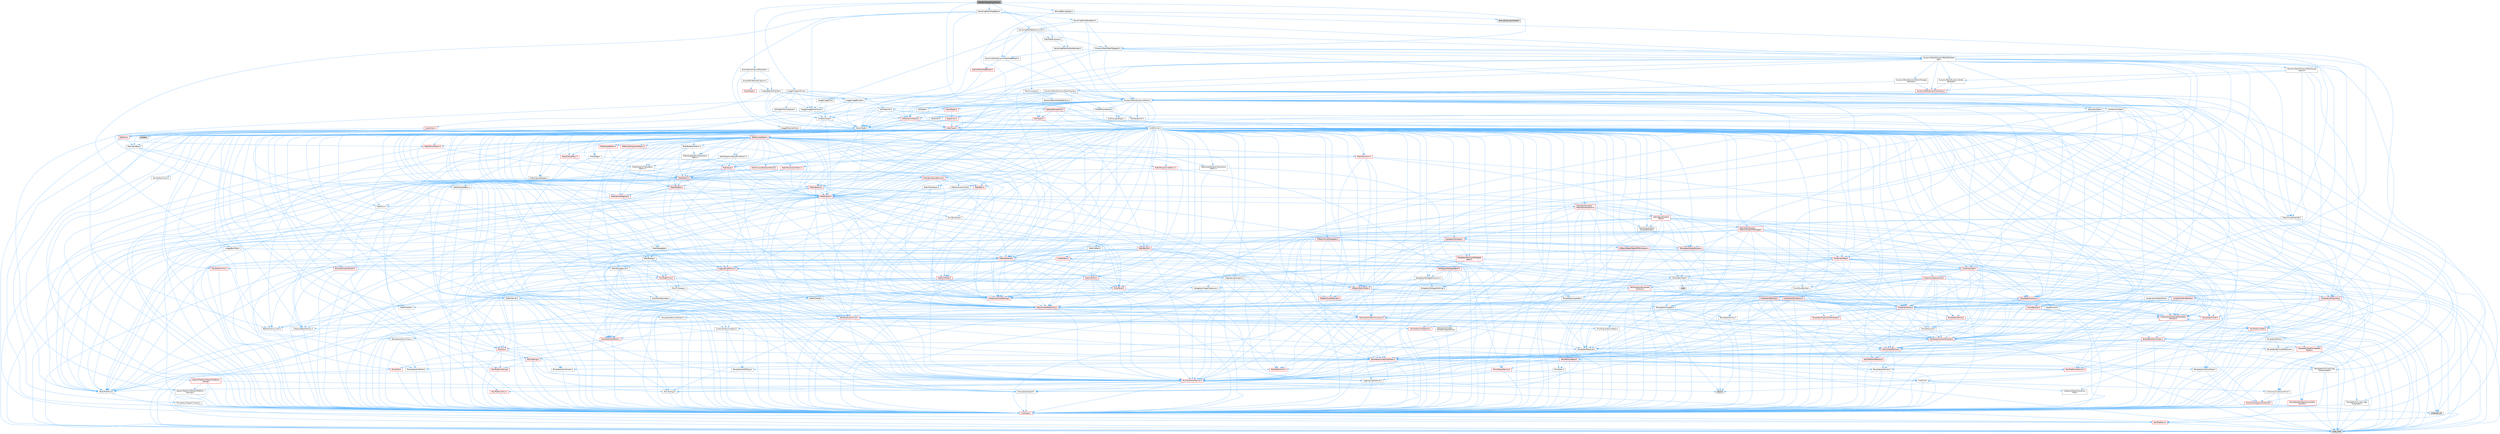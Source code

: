 digraph "RenderCaptureFunctions.h"
{
 // INTERACTIVE_SVG=YES
 // LATEX_PDF_SIZE
  bgcolor="transparent";
  edge [fontname=Helvetica,fontsize=10,labelfontname=Helvetica,labelfontsize=10];
  node [fontname=Helvetica,fontsize=10,shape=box,height=0.2,width=0.4];
  Node1 [id="Node000001",label="RenderCaptureFunctions.h",height=0.2,width=0.4,color="gray40", fillcolor="grey60", style="filled", fontcolor="black",tooltip=" "];
  Node1 -> Node2 [id="edge1_Node000001_Node000002",color="steelblue1",style="solid",tooltip=" "];
  Node2 [id="Node000002",label="Scene/SceneCapturePhotoSet.h",height=0.2,width=0.4,color="grey40", fillcolor="white", style="filled",URL="$da/d6b/SceneCapturePhotoSet_8h.html",tooltip=" "];
  Node2 -> Node3 [id="edge2_Node000002_Node000003",color="steelblue1",style="solid",tooltip=" "];
  Node3 [id="Node000003",label="VectorTypes.h",height=0.2,width=0.4,color="grey40", fillcolor="white", style="filled",URL="$d4/d5b/VectorTypes_8h.html",tooltip=" "];
  Node3 -> Node4 [id="edge3_Node000003_Node000004",color="steelblue1",style="solid",tooltip=" "];
  Node4 [id="Node000004",label="Math/Vector.h",height=0.2,width=0.4,color="red", fillcolor="#FFF0F0", style="filled",URL="$d6/dbe/Vector_8h.html",tooltip=" "];
  Node4 -> Node5 [id="edge4_Node000004_Node000005",color="steelblue1",style="solid",tooltip=" "];
  Node5 [id="Node000005",label="CoreTypes.h",height=0.2,width=0.4,color="red", fillcolor="#FFF0F0", style="filled",URL="$dc/dec/CoreTypes_8h.html",tooltip=" "];
  Node5 -> Node6 [id="edge5_Node000005_Node000006",color="steelblue1",style="solid",tooltip=" "];
  Node6 [id="Node000006",label="HAL/Platform.h",height=0.2,width=0.4,color="red", fillcolor="#FFF0F0", style="filled",URL="$d9/dd0/Platform_8h.html",tooltip=" "];
  Node6 -> Node9 [id="edge6_Node000006_Node000009",color="steelblue1",style="solid",tooltip=" "];
  Node9 [id="Node000009",label="type_traits",height=0.2,width=0.4,color="grey60", fillcolor="#E0E0E0", style="filled",tooltip=" "];
  Node4 -> Node19 [id="edge7_Node000004_Node000019",color="steelblue1",style="solid",tooltip=" "];
  Node19 [id="Node000019",label="Misc/AssertionMacros.h",height=0.2,width=0.4,color="red", fillcolor="#FFF0F0", style="filled",URL="$d0/dfa/AssertionMacros_8h.html",tooltip=" "];
  Node19 -> Node5 [id="edge8_Node000019_Node000005",color="steelblue1",style="solid",tooltip=" "];
  Node19 -> Node6 [id="edge9_Node000019_Node000006",color="steelblue1",style="solid",tooltip=" "];
  Node19 -> Node20 [id="edge10_Node000019_Node000020",color="steelblue1",style="solid",tooltip=" "];
  Node20 [id="Node000020",label="HAL/PlatformMisc.h",height=0.2,width=0.4,color="red", fillcolor="#FFF0F0", style="filled",URL="$d0/df5/PlatformMisc_8h.html",tooltip=" "];
  Node20 -> Node5 [id="edge11_Node000020_Node000005",color="steelblue1",style="solid",tooltip=" "];
  Node19 -> Node56 [id="edge12_Node000019_Node000056",color="steelblue1",style="solid",tooltip=" "];
  Node56 [id="Node000056",label="Templates/EnableIf.h",height=0.2,width=0.4,color="grey40", fillcolor="white", style="filled",URL="$d7/d60/EnableIf_8h.html",tooltip=" "];
  Node56 -> Node5 [id="edge13_Node000056_Node000005",color="steelblue1",style="solid",tooltip=" "];
  Node19 -> Node62 [id="edge14_Node000019_Node000062",color="steelblue1",style="solid",tooltip=" "];
  Node62 [id="Node000062",label="Misc/VarArgs.h",height=0.2,width=0.4,color="grey40", fillcolor="white", style="filled",URL="$d5/d6f/VarArgs_8h.html",tooltip=" "];
  Node62 -> Node5 [id="edge15_Node000062_Node000005",color="steelblue1",style="solid",tooltip=" "];
  Node19 -> Node69 [id="edge16_Node000019_Node000069",color="steelblue1",style="solid",tooltip=" "];
  Node69 [id="Node000069",label="atomic",height=0.2,width=0.4,color="grey60", fillcolor="#E0E0E0", style="filled",tooltip=" "];
  Node4 -> Node29 [id="edge17_Node000004_Node000029",color="steelblue1",style="solid",tooltip=" "];
  Node29 [id="Node000029",label="Math/MathFwd.h",height=0.2,width=0.4,color="grey40", fillcolor="white", style="filled",URL="$d2/d10/MathFwd_8h.html",tooltip=" "];
  Node29 -> Node6 [id="edge18_Node000029_Node000006",color="steelblue1",style="solid",tooltip=" "];
  Node4 -> Node42 [id="edge19_Node000004_Node000042",color="steelblue1",style="solid",tooltip=" "];
  Node42 [id="Node000042",label="Math/NumericLimits.h",height=0.2,width=0.4,color="grey40", fillcolor="white", style="filled",URL="$df/d1b/NumericLimits_8h.html",tooltip=" "];
  Node42 -> Node5 [id="edge20_Node000042_Node000005",color="steelblue1",style="solid",tooltip=" "];
  Node4 -> Node70 [id="edge21_Node000004_Node000070",color="steelblue1",style="solid",tooltip=" "];
  Node70 [id="Node000070",label="Misc/Crc.h",height=0.2,width=0.4,color="red", fillcolor="#FFF0F0", style="filled",URL="$d4/dd2/Crc_8h.html",tooltip=" "];
  Node70 -> Node5 [id="edge22_Node000070_Node000005",color="steelblue1",style="solid",tooltip=" "];
  Node70 -> Node71 [id="edge23_Node000070_Node000071",color="steelblue1",style="solid",tooltip=" "];
  Node71 [id="Node000071",label="HAL/PlatformString.h",height=0.2,width=0.4,color="red", fillcolor="#FFF0F0", style="filled",URL="$db/db5/PlatformString_8h.html",tooltip=" "];
  Node71 -> Node5 [id="edge24_Node000071_Node000005",color="steelblue1",style="solid",tooltip=" "];
  Node70 -> Node19 [id="edge25_Node000070_Node000019",color="steelblue1",style="solid",tooltip=" "];
  Node70 -> Node73 [id="edge26_Node000070_Node000073",color="steelblue1",style="solid",tooltip=" "];
  Node73 [id="Node000073",label="Misc/CString.h",height=0.2,width=0.4,color="red", fillcolor="#FFF0F0", style="filled",URL="$d2/d49/CString_8h.html",tooltip=" "];
  Node73 -> Node5 [id="edge27_Node000073_Node000005",color="steelblue1",style="solid",tooltip=" "];
  Node73 -> Node32 [id="edge28_Node000073_Node000032",color="steelblue1",style="solid",tooltip=" "];
  Node32 [id="Node000032",label="HAL/PlatformCrt.h",height=0.2,width=0.4,color="red", fillcolor="#FFF0F0", style="filled",URL="$d8/d75/PlatformCrt_8h.html",tooltip=" "];
  Node73 -> Node71 [id="edge29_Node000073_Node000071",color="steelblue1",style="solid",tooltip=" "];
  Node73 -> Node19 [id="edge30_Node000073_Node000019",color="steelblue1",style="solid",tooltip=" "];
  Node73 -> Node74 [id="edge31_Node000073_Node000074",color="steelblue1",style="solid",tooltip=" "];
  Node74 [id="Node000074",label="Misc/Char.h",height=0.2,width=0.4,color="red", fillcolor="#FFF0F0", style="filled",URL="$d0/d58/Char_8h.html",tooltip=" "];
  Node74 -> Node5 [id="edge32_Node000074_Node000005",color="steelblue1",style="solid",tooltip=" "];
  Node74 -> Node9 [id="edge33_Node000074_Node000009",color="steelblue1",style="solid",tooltip=" "];
  Node73 -> Node62 [id="edge34_Node000073_Node000062",color="steelblue1",style="solid",tooltip=" "];
  Node70 -> Node74 [id="edge35_Node000070_Node000074",color="steelblue1",style="solid",tooltip=" "];
  Node70 -> Node78 [id="edge36_Node000070_Node000078",color="steelblue1",style="solid",tooltip=" "];
  Node78 [id="Node000078",label="Templates/UnrealTypeTraits.h",height=0.2,width=0.4,color="red", fillcolor="#FFF0F0", style="filled",URL="$d2/d2d/UnrealTypeTraits_8h.html",tooltip=" "];
  Node78 -> Node5 [id="edge37_Node000078_Node000005",color="steelblue1",style="solid",tooltip=" "];
  Node78 -> Node79 [id="edge38_Node000078_Node000079",color="steelblue1",style="solid",tooltip=" "];
  Node79 [id="Node000079",label="Templates/IsPointer.h",height=0.2,width=0.4,color="grey40", fillcolor="white", style="filled",URL="$d7/d05/IsPointer_8h.html",tooltip=" "];
  Node79 -> Node5 [id="edge39_Node000079_Node000005",color="steelblue1",style="solid",tooltip=" "];
  Node78 -> Node19 [id="edge40_Node000078_Node000019",color="steelblue1",style="solid",tooltip=" "];
  Node78 -> Node80 [id="edge41_Node000078_Node000080",color="steelblue1",style="solid",tooltip=" "];
  Node80 [id="Node000080",label="Templates/AndOrNot.h",height=0.2,width=0.4,color="grey40", fillcolor="white", style="filled",URL="$db/d0a/AndOrNot_8h.html",tooltip=" "];
  Node80 -> Node5 [id="edge42_Node000080_Node000005",color="steelblue1",style="solid",tooltip=" "];
  Node78 -> Node56 [id="edge43_Node000078_Node000056",color="steelblue1",style="solid",tooltip=" "];
  Node78 -> Node81 [id="edge44_Node000078_Node000081",color="steelblue1",style="solid",tooltip=" "];
  Node81 [id="Node000081",label="Templates/IsArithmetic.h",height=0.2,width=0.4,color="grey40", fillcolor="white", style="filled",URL="$d2/d5d/IsArithmetic_8h.html",tooltip=" "];
  Node81 -> Node5 [id="edge45_Node000081_Node000005",color="steelblue1",style="solid",tooltip=" "];
  Node78 -> Node83 [id="edge46_Node000078_Node000083",color="steelblue1",style="solid",tooltip=" "];
  Node83 [id="Node000083",label="Templates/IsPODType.h",height=0.2,width=0.4,color="grey40", fillcolor="white", style="filled",URL="$d7/db1/IsPODType_8h.html",tooltip=" "];
  Node83 -> Node5 [id="edge47_Node000083_Node000005",color="steelblue1",style="solid",tooltip=" "];
  Node78 -> Node84 [id="edge48_Node000078_Node000084",color="steelblue1",style="solid",tooltip=" "];
  Node84 [id="Node000084",label="Templates/IsUECoreType.h",height=0.2,width=0.4,color="grey40", fillcolor="white", style="filled",URL="$d1/db8/IsUECoreType_8h.html",tooltip=" "];
  Node84 -> Node5 [id="edge49_Node000084_Node000005",color="steelblue1",style="solid",tooltip=" "];
  Node84 -> Node9 [id="edge50_Node000084_Node000009",color="steelblue1",style="solid",tooltip=" "];
  Node78 -> Node85 [id="edge51_Node000078_Node000085",color="steelblue1",style="solid",tooltip=" "];
  Node85 [id="Node000085",label="Templates/IsTriviallyCopy\lConstructible.h",height=0.2,width=0.4,color="grey40", fillcolor="white", style="filled",URL="$d3/d78/IsTriviallyCopyConstructible_8h.html",tooltip=" "];
  Node85 -> Node5 [id="edge52_Node000085_Node000005",color="steelblue1",style="solid",tooltip=" "];
  Node85 -> Node9 [id="edge53_Node000085_Node000009",color="steelblue1",style="solid",tooltip=" "];
  Node4 -> Node86 [id="edge54_Node000004_Node000086",color="steelblue1",style="solid",tooltip=" "];
  Node86 [id="Node000086",label="Math/UnrealMathUtility.h",height=0.2,width=0.4,color="red", fillcolor="#FFF0F0", style="filled",URL="$db/db8/UnrealMathUtility_8h.html",tooltip=" "];
  Node86 -> Node5 [id="edge55_Node000086_Node000005",color="steelblue1",style="solid",tooltip=" "];
  Node86 -> Node19 [id="edge56_Node000086_Node000019",color="steelblue1",style="solid",tooltip=" "];
  Node86 -> Node87 [id="edge57_Node000086_Node000087",color="steelblue1",style="solid",tooltip=" "];
  Node87 [id="Node000087",label="HAL/PlatformMath.h",height=0.2,width=0.4,color="red", fillcolor="#FFF0F0", style="filled",URL="$dc/d53/PlatformMath_8h.html",tooltip=" "];
  Node87 -> Node5 [id="edge58_Node000087_Node000005",color="steelblue1",style="solid",tooltip=" "];
  Node86 -> Node29 [id="edge59_Node000086_Node000029",color="steelblue1",style="solid",tooltip=" "];
  Node86 -> Node64 [id="edge60_Node000086_Node000064",color="steelblue1",style="solid",tooltip=" "];
  Node64 [id="Node000064",label="Templates/Requires.h",height=0.2,width=0.4,color="grey40", fillcolor="white", style="filled",URL="$dc/d96/Requires_8h.html",tooltip=" "];
  Node64 -> Node56 [id="edge61_Node000064_Node000056",color="steelblue1",style="solid",tooltip=" "];
  Node64 -> Node9 [id="edge62_Node000064_Node000009",color="steelblue1",style="solid",tooltip=" "];
  Node4 -> Node98 [id="edge63_Node000004_Node000098",color="steelblue1",style="solid",tooltip=" "];
  Node98 [id="Node000098",label="Containers/UnrealString.h",height=0.2,width=0.4,color="red", fillcolor="#FFF0F0", style="filled",URL="$d5/dba/UnrealString_8h.html",tooltip=" "];
  Node4 -> Node102 [id="edge64_Node000004_Node000102",color="steelblue1",style="solid",tooltip=" "];
  Node102 [id="Node000102",label="Misc/Parse.h",height=0.2,width=0.4,color="red", fillcolor="#FFF0F0", style="filled",URL="$dc/d71/Parse_8h.html",tooltip=" "];
  Node102 -> Node98 [id="edge65_Node000102_Node000098",color="steelblue1",style="solid",tooltip=" "];
  Node102 -> Node5 [id="edge66_Node000102_Node000005",color="steelblue1",style="solid",tooltip=" "];
  Node102 -> Node32 [id="edge67_Node000102_Node000032",color="steelblue1",style="solid",tooltip=" "];
  Node102 -> Node103 [id="edge68_Node000102_Node000103",color="steelblue1",style="solid",tooltip=" "];
  Node103 [id="Node000103",label="Templates/Function.h",height=0.2,width=0.4,color="red", fillcolor="#FFF0F0", style="filled",URL="$df/df5/Function_8h.html",tooltip=" "];
  Node103 -> Node5 [id="edge69_Node000103_Node000005",color="steelblue1",style="solid",tooltip=" "];
  Node103 -> Node19 [id="edge70_Node000103_Node000019",color="steelblue1",style="solid",tooltip=" "];
  Node103 -> Node106 [id="edge71_Node000103_Node000106",color="steelblue1",style="solid",tooltip=" "];
  Node106 [id="Node000106",label="HAL/UnrealMemory.h",height=0.2,width=0.4,color="red", fillcolor="#FFF0F0", style="filled",URL="$d9/d96/UnrealMemory_8h.html",tooltip=" "];
  Node106 -> Node5 [id="edge72_Node000106_Node000005",color="steelblue1",style="solid",tooltip=" "];
  Node106 -> Node108 [id="edge73_Node000106_Node000108",color="steelblue1",style="solid",tooltip=" "];
  Node108 [id="Node000108",label="HAL/MemoryBase.h",height=0.2,width=0.4,color="red", fillcolor="#FFF0F0", style="filled",URL="$d6/d9f/MemoryBase_8h.html",tooltip=" "];
  Node108 -> Node5 [id="edge74_Node000108_Node000005",color="steelblue1",style="solid",tooltip=" "];
  Node108 -> Node49 [id="edge75_Node000108_Node000049",color="steelblue1",style="solid",tooltip=" "];
  Node49 [id="Node000049",label="HAL/PlatformAtomics.h",height=0.2,width=0.4,color="red", fillcolor="#FFF0F0", style="filled",URL="$d3/d36/PlatformAtomics_8h.html",tooltip=" "];
  Node49 -> Node5 [id="edge76_Node000049_Node000005",color="steelblue1",style="solid",tooltip=" "];
  Node108 -> Node32 [id="edge77_Node000108_Node000032",color="steelblue1",style="solid",tooltip=" "];
  Node108 -> Node109 [id="edge78_Node000108_Node000109",color="steelblue1",style="solid",tooltip=" "];
  Node109 [id="Node000109",label="Misc/Exec.h",height=0.2,width=0.4,color="grey40", fillcolor="white", style="filled",URL="$de/ddb/Exec_8h.html",tooltip=" "];
  Node109 -> Node5 [id="edge79_Node000109_Node000005",color="steelblue1",style="solid",tooltip=" "];
  Node109 -> Node19 [id="edge80_Node000109_Node000019",color="steelblue1",style="solid",tooltip=" "];
  Node108 -> Node110 [id="edge81_Node000108_Node000110",color="steelblue1",style="solid",tooltip=" "];
  Node110 [id="Node000110",label="Misc/OutputDevice.h",height=0.2,width=0.4,color="red", fillcolor="#FFF0F0", style="filled",URL="$d7/d32/OutputDevice_8h.html",tooltip=" "];
  Node110 -> Node27 [id="edge82_Node000110_Node000027",color="steelblue1",style="solid",tooltip=" "];
  Node27 [id="Node000027",label="CoreFwd.h",height=0.2,width=0.4,color="grey40", fillcolor="white", style="filled",URL="$d1/d1e/CoreFwd_8h.html",tooltip=" "];
  Node27 -> Node5 [id="edge83_Node000027_Node000005",color="steelblue1",style="solid",tooltip=" "];
  Node27 -> Node28 [id="edge84_Node000027_Node000028",color="steelblue1",style="solid",tooltip=" "];
  Node28 [id="Node000028",label="Containers/ContainersFwd.h",height=0.2,width=0.4,color="grey40", fillcolor="white", style="filled",URL="$d4/d0a/ContainersFwd_8h.html",tooltip=" "];
  Node28 -> Node6 [id="edge85_Node000028_Node000006",color="steelblue1",style="solid",tooltip=" "];
  Node28 -> Node5 [id="edge86_Node000028_Node000005",color="steelblue1",style="solid",tooltip=" "];
  Node28 -> Node25 [id="edge87_Node000028_Node000025",color="steelblue1",style="solid",tooltip=" "];
  Node25 [id="Node000025",label="Traits/IsContiguousContainer.h",height=0.2,width=0.4,color="red", fillcolor="#FFF0F0", style="filled",URL="$d5/d3c/IsContiguousContainer_8h.html",tooltip=" "];
  Node25 -> Node5 [id="edge88_Node000025_Node000005",color="steelblue1",style="solid",tooltip=" "];
  Node25 -> Node24 [id="edge89_Node000025_Node000024",color="steelblue1",style="solid",tooltip=" "];
  Node24 [id="Node000024",label="initializer_list",height=0.2,width=0.4,color="grey60", fillcolor="#E0E0E0", style="filled",tooltip=" "];
  Node27 -> Node29 [id="edge90_Node000027_Node000029",color="steelblue1",style="solid",tooltip=" "];
  Node27 -> Node30 [id="edge91_Node000027_Node000030",color="steelblue1",style="solid",tooltip=" "];
  Node30 [id="Node000030",label="UObject/UObjectHierarchy\lFwd.h",height=0.2,width=0.4,color="grey40", fillcolor="white", style="filled",URL="$d3/d13/UObjectHierarchyFwd_8h.html",tooltip=" "];
  Node110 -> Node5 [id="edge92_Node000110_Node000005",color="steelblue1",style="solid",tooltip=" "];
  Node110 -> Node111 [id="edge93_Node000110_Node000111",color="steelblue1",style="solid",tooltip=" "];
  Node111 [id="Node000111",label="Logging/LogVerbosity.h",height=0.2,width=0.4,color="grey40", fillcolor="white", style="filled",URL="$d2/d8f/LogVerbosity_8h.html",tooltip=" "];
  Node111 -> Node5 [id="edge94_Node000111_Node000005",color="steelblue1",style="solid",tooltip=" "];
  Node110 -> Node62 [id="edge95_Node000110_Node000062",color="steelblue1",style="solid",tooltip=" "];
  Node106 -> Node117 [id="edge96_Node000106_Node000117",color="steelblue1",style="solid",tooltip=" "];
  Node117 [id="Node000117",label="HAL/PlatformMemory.h",height=0.2,width=0.4,color="red", fillcolor="#FFF0F0", style="filled",URL="$de/d68/PlatformMemory_8h.html",tooltip=" "];
  Node117 -> Node5 [id="edge97_Node000117_Node000005",color="steelblue1",style="solid",tooltip=" "];
  Node106 -> Node79 [id="edge98_Node000106_Node000079",color="steelblue1",style="solid",tooltip=" "];
  Node103 -> Node78 [id="edge99_Node000103_Node000078",color="steelblue1",style="solid",tooltip=" "];
  Node103 -> Node121 [id="edge100_Node000103_Node000121",color="steelblue1",style="solid",tooltip=" "];
  Node121 [id="Node000121",label="Templates/Invoke.h",height=0.2,width=0.4,color="red", fillcolor="#FFF0F0", style="filled",URL="$d7/deb/Invoke_8h.html",tooltip=" "];
  Node121 -> Node5 [id="edge101_Node000121_Node000005",color="steelblue1",style="solid",tooltip=" "];
  Node121 -> Node123 [id="edge102_Node000121_Node000123",color="steelblue1",style="solid",tooltip=" "];
  Node123 [id="Node000123",label="Templates/UnrealTemplate.h",height=0.2,width=0.4,color="red", fillcolor="#FFF0F0", style="filled",URL="$d4/d24/UnrealTemplate_8h.html",tooltip=" "];
  Node123 -> Node5 [id="edge103_Node000123_Node000005",color="steelblue1",style="solid",tooltip=" "];
  Node123 -> Node79 [id="edge104_Node000123_Node000079",color="steelblue1",style="solid",tooltip=" "];
  Node123 -> Node106 [id="edge105_Node000123_Node000106",color="steelblue1",style="solid",tooltip=" "];
  Node123 -> Node78 [id="edge106_Node000123_Node000078",color="steelblue1",style="solid",tooltip=" "];
  Node123 -> Node90 [id="edge107_Node000123_Node000090",color="steelblue1",style="solid",tooltip=" "];
  Node90 [id="Node000090",label="Templates/RemoveReference.h",height=0.2,width=0.4,color="grey40", fillcolor="white", style="filled",URL="$da/dbe/RemoveReference_8h.html",tooltip=" "];
  Node90 -> Node5 [id="edge108_Node000090_Node000005",color="steelblue1",style="solid",tooltip=" "];
  Node123 -> Node64 [id="edge109_Node000123_Node000064",color="steelblue1",style="solid",tooltip=" "];
  Node123 -> Node95 [id="edge110_Node000123_Node000095",color="steelblue1",style="solid",tooltip=" "];
  Node95 [id="Node000095",label="Templates/TypeCompatible\lBytes.h",height=0.2,width=0.4,color="red", fillcolor="#FFF0F0", style="filled",URL="$df/d0a/TypeCompatibleBytes_8h.html",tooltip=" "];
  Node95 -> Node5 [id="edge111_Node000095_Node000005",color="steelblue1",style="solid",tooltip=" "];
  Node95 -> Node9 [id="edge112_Node000095_Node000009",color="steelblue1",style="solid",tooltip=" "];
  Node123 -> Node25 [id="edge113_Node000123_Node000025",color="steelblue1",style="solid",tooltip=" "];
  Node123 -> Node9 [id="edge114_Node000123_Node000009",color="steelblue1",style="solid",tooltip=" "];
  Node121 -> Node9 [id="edge115_Node000121_Node000009",color="steelblue1",style="solid",tooltip=" "];
  Node103 -> Node123 [id="edge116_Node000103_Node000123",color="steelblue1",style="solid",tooltip=" "];
  Node103 -> Node64 [id="edge117_Node000103_Node000064",color="steelblue1",style="solid",tooltip=" "];
  Node103 -> Node86 [id="edge118_Node000103_Node000086",color="steelblue1",style="solid",tooltip=" "];
  Node103 -> Node9 [id="edge119_Node000103_Node000009",color="steelblue1",style="solid",tooltip=" "];
  Node4 -> Node252 [id="edge120_Node000004_Node000252",color="steelblue1",style="solid",tooltip=" "];
  Node252 [id="Node000252",label="Math/IntPoint.h",height=0.2,width=0.4,color="red", fillcolor="#FFF0F0", style="filled",URL="$d3/df7/IntPoint_8h.html",tooltip=" "];
  Node252 -> Node5 [id="edge121_Node000252_Node000005",color="steelblue1",style="solid",tooltip=" "];
  Node252 -> Node19 [id="edge122_Node000252_Node000019",color="steelblue1",style="solid",tooltip=" "];
  Node252 -> Node102 [id="edge123_Node000252_Node000102",color="steelblue1",style="solid",tooltip=" "];
  Node252 -> Node29 [id="edge124_Node000252_Node000029",color="steelblue1",style="solid",tooltip=" "];
  Node252 -> Node86 [id="edge125_Node000252_Node000086",color="steelblue1",style="solid",tooltip=" "];
  Node252 -> Node98 [id="edge126_Node000252_Node000098",color="steelblue1",style="solid",tooltip=" "];
  Node252 -> Node187 [id="edge127_Node000252_Node000187",color="steelblue1",style="solid",tooltip=" "];
  Node187 [id="Node000187",label="Serialization/Structured\lArchive.h",height=0.2,width=0.4,color="red", fillcolor="#FFF0F0", style="filled",URL="$d9/d1e/StructuredArchive_8h.html",tooltip=" "];
  Node187 -> Node137 [id="edge128_Node000187_Node000137",color="steelblue1",style="solid",tooltip=" "];
  Node137 [id="Node000137",label="Containers/Array.h",height=0.2,width=0.4,color="red", fillcolor="#FFF0F0", style="filled",URL="$df/dd0/Array_8h.html",tooltip=" "];
  Node137 -> Node5 [id="edge129_Node000137_Node000005",color="steelblue1",style="solid",tooltip=" "];
  Node137 -> Node19 [id="edge130_Node000137_Node000019",color="steelblue1",style="solid",tooltip=" "];
  Node137 -> Node106 [id="edge131_Node000137_Node000106",color="steelblue1",style="solid",tooltip=" "];
  Node137 -> Node78 [id="edge132_Node000137_Node000078",color="steelblue1",style="solid",tooltip=" "];
  Node137 -> Node123 [id="edge133_Node000137_Node000123",color="steelblue1",style="solid",tooltip=" "];
  Node137 -> Node133 [id="edge134_Node000137_Node000133",color="steelblue1",style="solid",tooltip=" "];
  Node133 [id="Node000133",label="Containers/ContainerAllocation\lPolicies.h",height=0.2,width=0.4,color="red", fillcolor="#FFF0F0", style="filled",URL="$d7/dff/ContainerAllocationPolicies_8h.html",tooltip=" "];
  Node133 -> Node5 [id="edge135_Node000133_Node000005",color="steelblue1",style="solid",tooltip=" "];
  Node133 -> Node133 [id="edge136_Node000133_Node000133",color="steelblue1",style="solid",tooltip=" "];
  Node133 -> Node87 [id="edge137_Node000133_Node000087",color="steelblue1",style="solid",tooltip=" "];
  Node133 -> Node106 [id="edge138_Node000133_Node000106",color="steelblue1",style="solid",tooltip=" "];
  Node133 -> Node42 [id="edge139_Node000133_Node000042",color="steelblue1",style="solid",tooltip=" "];
  Node133 -> Node19 [id="edge140_Node000133_Node000019",color="steelblue1",style="solid",tooltip=" "];
  Node133 -> Node136 [id="edge141_Node000133_Node000136",color="steelblue1",style="solid",tooltip=" "];
  Node136 [id="Node000136",label="Templates/MemoryOps.h",height=0.2,width=0.4,color="red", fillcolor="#FFF0F0", style="filled",URL="$db/dea/MemoryOps_8h.html",tooltip=" "];
  Node136 -> Node5 [id="edge142_Node000136_Node000005",color="steelblue1",style="solid",tooltip=" "];
  Node136 -> Node106 [id="edge143_Node000136_Node000106",color="steelblue1",style="solid",tooltip=" "];
  Node136 -> Node116 [id="edge144_Node000136_Node000116",color="steelblue1",style="solid",tooltip=" "];
  Node116 [id="Node000116",label="Templates/IsTriviallyCopy\lAssignable.h",height=0.2,width=0.4,color="grey40", fillcolor="white", style="filled",URL="$d2/df2/IsTriviallyCopyAssignable_8h.html",tooltip=" "];
  Node116 -> Node5 [id="edge145_Node000116_Node000005",color="steelblue1",style="solid",tooltip=" "];
  Node116 -> Node9 [id="edge146_Node000116_Node000009",color="steelblue1",style="solid",tooltip=" "];
  Node136 -> Node85 [id="edge147_Node000136_Node000085",color="steelblue1",style="solid",tooltip=" "];
  Node136 -> Node64 [id="edge148_Node000136_Node000064",color="steelblue1",style="solid",tooltip=" "];
  Node136 -> Node78 [id="edge149_Node000136_Node000078",color="steelblue1",style="solid",tooltip=" "];
  Node136 -> Node9 [id="edge150_Node000136_Node000009",color="steelblue1",style="solid",tooltip=" "];
  Node133 -> Node95 [id="edge151_Node000133_Node000095",color="steelblue1",style="solid",tooltip=" "];
  Node133 -> Node9 [id="edge152_Node000133_Node000009",color="steelblue1",style="solid",tooltip=" "];
  Node137 -> Node142 [id="edge153_Node000137_Node000142",color="steelblue1",style="solid",tooltip=" "];
  Node142 [id="Node000142",label="Serialization/Archive.h",height=0.2,width=0.4,color="red", fillcolor="#FFF0F0", style="filled",URL="$d7/d3b/Archive_8h.html",tooltip=" "];
  Node142 -> Node27 [id="edge154_Node000142_Node000027",color="steelblue1",style="solid",tooltip=" "];
  Node142 -> Node5 [id="edge155_Node000142_Node000005",color="steelblue1",style="solid",tooltip=" "];
  Node142 -> Node143 [id="edge156_Node000142_Node000143",color="steelblue1",style="solid",tooltip=" "];
  Node143 [id="Node000143",label="HAL/PlatformProperties.h",height=0.2,width=0.4,color="red", fillcolor="#FFF0F0", style="filled",URL="$d9/db0/PlatformProperties_8h.html",tooltip=" "];
  Node143 -> Node5 [id="edge157_Node000143_Node000005",color="steelblue1",style="solid",tooltip=" "];
  Node142 -> Node146 [id="edge158_Node000142_Node000146",color="steelblue1",style="solid",tooltip=" "];
  Node146 [id="Node000146",label="Internationalization\l/TextNamespaceFwd.h",height=0.2,width=0.4,color="grey40", fillcolor="white", style="filled",URL="$d8/d97/TextNamespaceFwd_8h.html",tooltip=" "];
  Node146 -> Node5 [id="edge159_Node000146_Node000005",color="steelblue1",style="solid",tooltip=" "];
  Node142 -> Node29 [id="edge160_Node000142_Node000029",color="steelblue1",style="solid",tooltip=" "];
  Node142 -> Node19 [id="edge161_Node000142_Node000019",color="steelblue1",style="solid",tooltip=" "];
  Node142 -> Node147 [id="edge162_Node000142_Node000147",color="steelblue1",style="solid",tooltip=" "];
  Node147 [id="Node000147",label="Misc/EngineVersionBase.h",height=0.2,width=0.4,color="grey40", fillcolor="white", style="filled",URL="$d5/d2b/EngineVersionBase_8h.html",tooltip=" "];
  Node147 -> Node5 [id="edge163_Node000147_Node000005",color="steelblue1",style="solid",tooltip=" "];
  Node142 -> Node62 [id="edge164_Node000142_Node000062",color="steelblue1",style="solid",tooltip=" "];
  Node142 -> Node56 [id="edge165_Node000142_Node000056",color="steelblue1",style="solid",tooltip=" "];
  Node142 -> Node150 [id="edge166_Node000142_Node000150",color="steelblue1",style="solid",tooltip=" "];
  Node150 [id="Node000150",label="Templates/IsEnumClass.h",height=0.2,width=0.4,color="grey40", fillcolor="white", style="filled",URL="$d7/d15/IsEnumClass_8h.html",tooltip=" "];
  Node150 -> Node5 [id="edge167_Node000150_Node000005",color="steelblue1",style="solid",tooltip=" "];
  Node150 -> Node80 [id="edge168_Node000150_Node000080",color="steelblue1",style="solid",tooltip=" "];
  Node142 -> Node123 [id="edge169_Node000142_Node000123",color="steelblue1",style="solid",tooltip=" "];
  Node142 -> Node151 [id="edge170_Node000142_Node000151",color="steelblue1",style="solid",tooltip=" "];
  Node151 [id="Node000151",label="UObject/ObjectVersion.h",height=0.2,width=0.4,color="grey40", fillcolor="white", style="filled",URL="$da/d63/ObjectVersion_8h.html",tooltip=" "];
  Node151 -> Node5 [id="edge171_Node000151_Node000005",color="steelblue1",style="solid",tooltip=" "];
  Node137 -> Node121 [id="edge172_Node000137_Node000121",color="steelblue1",style="solid",tooltip=" "];
  Node137 -> Node166 [id="edge173_Node000137_Node000166",color="steelblue1",style="solid",tooltip=" "];
  Node166 [id="Node000166",label="Templates/Less.h",height=0.2,width=0.4,color="grey40", fillcolor="white", style="filled",URL="$de/dc8/Less_8h.html",tooltip=" "];
  Node166 -> Node5 [id="edge174_Node000166_Node000005",color="steelblue1",style="solid",tooltip=" "];
  Node166 -> Node123 [id="edge175_Node000166_Node000123",color="steelblue1",style="solid",tooltip=" "];
  Node137 -> Node64 [id="edge176_Node000137_Node000064",color="steelblue1",style="solid",tooltip=" "];
  Node137 -> Node174 [id="edge177_Node000137_Node000174",color="steelblue1",style="solid",tooltip=" "];
  Node174 [id="Node000174",label="Templates/Sorting.h",height=0.2,width=0.4,color="red", fillcolor="#FFF0F0", style="filled",URL="$d3/d9e/Sorting_8h.html",tooltip=" "];
  Node174 -> Node5 [id="edge178_Node000174_Node000005",color="steelblue1",style="solid",tooltip=" "];
  Node174 -> Node87 [id="edge179_Node000174_Node000087",color="steelblue1",style="solid",tooltip=" "];
  Node174 -> Node166 [id="edge180_Node000174_Node000166",color="steelblue1",style="solid",tooltip=" "];
  Node137 -> Node177 [id="edge181_Node000137_Node000177",color="steelblue1",style="solid",tooltip=" "];
  Node177 [id="Node000177",label="Templates/AlignmentTemplates.h",height=0.2,width=0.4,color="red", fillcolor="#FFF0F0", style="filled",URL="$dd/d32/AlignmentTemplates_8h.html",tooltip=" "];
  Node177 -> Node5 [id="edge182_Node000177_Node000005",color="steelblue1",style="solid",tooltip=" "];
  Node177 -> Node79 [id="edge183_Node000177_Node000079",color="steelblue1",style="solid",tooltip=" "];
  Node137 -> Node9 [id="edge184_Node000137_Node000009",color="steelblue1",style="solid",tooltip=" "];
  Node187 -> Node133 [id="edge185_Node000187_Node000133",color="steelblue1",style="solid",tooltip=" "];
  Node187 -> Node5 [id="edge186_Node000187_Node000005",color="steelblue1",style="solid",tooltip=" "];
  Node187 -> Node142 [id="edge187_Node000187_Node000142",color="steelblue1",style="solid",tooltip=" "];
  Node187 -> Node198 [id="edge188_Node000187_Node000198",color="steelblue1",style="solid",tooltip=" "];
  Node198 [id="Node000198",label="Templates/UniqueObj.h",height=0.2,width=0.4,color="grey40", fillcolor="white", style="filled",URL="$da/d95/UniqueObj_8h.html",tooltip=" "];
  Node198 -> Node5 [id="edge189_Node000198_Node000005",color="steelblue1",style="solid",tooltip=" "];
  Node198 -> Node199 [id="edge190_Node000198_Node000199",color="steelblue1",style="solid",tooltip=" "];
  Node199 [id="Node000199",label="Templates/UniquePtr.h",height=0.2,width=0.4,color="grey40", fillcolor="white", style="filled",URL="$de/d1a/UniquePtr_8h.html",tooltip=" "];
  Node199 -> Node5 [id="edge191_Node000199_Node000005",color="steelblue1",style="solid",tooltip=" "];
  Node199 -> Node123 [id="edge192_Node000199_Node000123",color="steelblue1",style="solid",tooltip=" "];
  Node199 -> Node178 [id="edge193_Node000199_Node000178",color="steelblue1",style="solid",tooltip=" "];
  Node178 [id="Node000178",label="Templates/IsArray.h",height=0.2,width=0.4,color="grey40", fillcolor="white", style="filled",URL="$d8/d8d/IsArray_8h.html",tooltip=" "];
  Node178 -> Node5 [id="edge194_Node000178_Node000005",color="steelblue1",style="solid",tooltip=" "];
  Node199 -> Node200 [id="edge195_Node000199_Node000200",color="steelblue1",style="solid",tooltip=" "];
  Node200 [id="Node000200",label="Templates/RemoveExtent.h",height=0.2,width=0.4,color="grey40", fillcolor="white", style="filled",URL="$dc/de9/RemoveExtent_8h.html",tooltip=" "];
  Node200 -> Node5 [id="edge196_Node000200_Node000005",color="steelblue1",style="solid",tooltip=" "];
  Node199 -> Node64 [id="edge197_Node000199_Node000064",color="steelblue1",style="solid",tooltip=" "];
  Node199 -> Node153 [id="edge198_Node000199_Node000153",color="steelblue1",style="solid",tooltip=" "];
  Node153 [id="Node000153",label="Serialization/MemoryLayout.h",height=0.2,width=0.4,color="red", fillcolor="#FFF0F0", style="filled",URL="$d7/d66/MemoryLayout_8h.html",tooltip=" "];
  Node153 -> Node156 [id="edge199_Node000153_Node000156",color="steelblue1",style="solid",tooltip=" "];
  Node156 [id="Node000156",label="Containers/EnumAsByte.h",height=0.2,width=0.4,color="grey40", fillcolor="white", style="filled",URL="$d6/d9a/EnumAsByte_8h.html",tooltip=" "];
  Node156 -> Node5 [id="edge200_Node000156_Node000005",color="steelblue1",style="solid",tooltip=" "];
  Node156 -> Node83 [id="edge201_Node000156_Node000083",color="steelblue1",style="solid",tooltip=" "];
  Node156 -> Node157 [id="edge202_Node000156_Node000157",color="steelblue1",style="solid",tooltip=" "];
  Node157 [id="Node000157",label="Templates/TypeHash.h",height=0.2,width=0.4,color="red", fillcolor="#FFF0F0", style="filled",URL="$d1/d62/TypeHash_8h.html",tooltip=" "];
  Node157 -> Node5 [id="edge203_Node000157_Node000005",color="steelblue1",style="solid",tooltip=" "];
  Node157 -> Node64 [id="edge204_Node000157_Node000064",color="steelblue1",style="solid",tooltip=" "];
  Node157 -> Node70 [id="edge205_Node000157_Node000070",color="steelblue1",style="solid",tooltip=" "];
  Node157 -> Node9 [id="edge206_Node000157_Node000009",color="steelblue1",style="solid",tooltip=" "];
  Node153 -> Node106 [id="edge207_Node000153_Node000106",color="steelblue1",style="solid",tooltip=" "];
  Node153 -> Node56 [id="edge208_Node000153_Node000056",color="steelblue1",style="solid",tooltip=" "];
  Node153 -> Node123 [id="edge209_Node000153_Node000123",color="steelblue1",style="solid",tooltip=" "];
  Node199 -> Node9 [id="edge210_Node000199_Node000009",color="steelblue1",style="solid",tooltip=" "];
  Node252 -> Node157 [id="edge211_Node000252_Node000157",color="steelblue1",style="solid",tooltip=" "];
  Node4 -> Node222 [id="edge212_Node000004_Node000222",color="steelblue1",style="solid",tooltip=" "];
  Node222 [id="Node000222",label="Logging/LogMacros.h",height=0.2,width=0.4,color="red", fillcolor="#FFF0F0", style="filled",URL="$d0/d16/LogMacros_8h.html",tooltip=" "];
  Node222 -> Node98 [id="edge213_Node000222_Node000098",color="steelblue1",style="solid",tooltip=" "];
  Node222 -> Node5 [id="edge214_Node000222_Node000005",color="steelblue1",style="solid",tooltip=" "];
  Node222 -> Node223 [id="edge215_Node000222_Node000223",color="steelblue1",style="solid",tooltip=" "];
  Node223 [id="Node000223",label="Logging/LogCategory.h",height=0.2,width=0.4,color="grey40", fillcolor="white", style="filled",URL="$d9/d36/LogCategory_8h.html",tooltip=" "];
  Node223 -> Node5 [id="edge216_Node000223_Node000005",color="steelblue1",style="solid",tooltip=" "];
  Node223 -> Node111 [id="edge217_Node000223_Node000111",color="steelblue1",style="solid",tooltip=" "];
  Node223 -> Node128 [id="edge218_Node000223_Node000128",color="steelblue1",style="solid",tooltip=" "];
  Node128 [id="Node000128",label="UObject/NameTypes.h",height=0.2,width=0.4,color="red", fillcolor="#FFF0F0", style="filled",URL="$d6/d35/NameTypes_8h.html",tooltip=" "];
  Node128 -> Node5 [id="edge219_Node000128_Node000005",color="steelblue1",style="solid",tooltip=" "];
  Node128 -> Node19 [id="edge220_Node000128_Node000019",color="steelblue1",style="solid",tooltip=" "];
  Node128 -> Node106 [id="edge221_Node000128_Node000106",color="steelblue1",style="solid",tooltip=" "];
  Node128 -> Node78 [id="edge222_Node000128_Node000078",color="steelblue1",style="solid",tooltip=" "];
  Node128 -> Node123 [id="edge223_Node000128_Node000123",color="steelblue1",style="solid",tooltip=" "];
  Node128 -> Node98 [id="edge224_Node000128_Node000098",color="steelblue1",style="solid",tooltip=" "];
  Node128 -> Node132 [id="edge225_Node000128_Node000132",color="steelblue1",style="solid",tooltip=" "];
  Node132 [id="Node000132",label="Containers/StringConv.h",height=0.2,width=0.4,color="red", fillcolor="#FFF0F0", style="filled",URL="$d3/ddf/StringConv_8h.html",tooltip=" "];
  Node132 -> Node5 [id="edge226_Node000132_Node000005",color="steelblue1",style="solid",tooltip=" "];
  Node132 -> Node19 [id="edge227_Node000132_Node000019",color="steelblue1",style="solid",tooltip=" "];
  Node132 -> Node133 [id="edge228_Node000132_Node000133",color="steelblue1",style="solid",tooltip=" "];
  Node132 -> Node137 [id="edge229_Node000132_Node000137",color="steelblue1",style="solid",tooltip=" "];
  Node132 -> Node73 [id="edge230_Node000132_Node000073",color="steelblue1",style="solid",tooltip=" "];
  Node132 -> Node178 [id="edge231_Node000132_Node000178",color="steelblue1",style="solid",tooltip=" "];
  Node132 -> Node123 [id="edge232_Node000132_Node000123",color="steelblue1",style="solid",tooltip=" "];
  Node132 -> Node78 [id="edge233_Node000132_Node000078",color="steelblue1",style="solid",tooltip=" "];
  Node132 -> Node25 [id="edge234_Node000132_Node000025",color="steelblue1",style="solid",tooltip=" "];
  Node132 -> Node9 [id="edge235_Node000132_Node000009",color="steelblue1",style="solid",tooltip=" "];
  Node128 -> Node179 [id="edge236_Node000128_Node000179",color="steelblue1",style="solid",tooltip=" "];
  Node179 [id="Node000179",label="UObject/UnrealNames.h",height=0.2,width=0.4,color="red", fillcolor="#FFF0F0", style="filled",URL="$d8/db1/UnrealNames_8h.html",tooltip=" "];
  Node179 -> Node5 [id="edge237_Node000179_Node000005",color="steelblue1",style="solid",tooltip=" "];
  Node128 -> Node153 [id="edge238_Node000128_Node000153",color="steelblue1",style="solid",tooltip=" "];
  Node222 -> Node111 [id="edge239_Node000222_Node000111",color="steelblue1",style="solid",tooltip=" "];
  Node222 -> Node19 [id="edge240_Node000222_Node000019",color="steelblue1",style="solid",tooltip=" "];
  Node222 -> Node62 [id="edge241_Node000222_Node000062",color="steelblue1",style="solid",tooltip=" "];
  Node222 -> Node56 [id="edge242_Node000222_Node000056",color="steelblue1",style="solid",tooltip=" "];
  Node222 -> Node9 [id="edge243_Node000222_Node000009",color="steelblue1",style="solid",tooltip=" "];
  Node4 -> Node253 [id="edge244_Node000004_Node000253",color="steelblue1",style="solid",tooltip=" "];
  Node253 [id="Node000253",label="Math/Vector2D.h",height=0.2,width=0.4,color="red", fillcolor="#FFF0F0", style="filled",URL="$d3/db0/Vector2D_8h.html",tooltip=" "];
  Node253 -> Node5 [id="edge245_Node000253_Node000005",color="steelblue1",style="solid",tooltip=" "];
  Node253 -> Node29 [id="edge246_Node000253_Node000029",color="steelblue1",style="solid",tooltip=" "];
  Node253 -> Node19 [id="edge247_Node000253_Node000019",color="steelblue1",style="solid",tooltip=" "];
  Node253 -> Node70 [id="edge248_Node000253_Node000070",color="steelblue1",style="solid",tooltip=" "];
  Node253 -> Node86 [id="edge249_Node000253_Node000086",color="steelblue1",style="solid",tooltip=" "];
  Node253 -> Node98 [id="edge250_Node000253_Node000098",color="steelblue1",style="solid",tooltip=" "];
  Node253 -> Node102 [id="edge251_Node000253_Node000102",color="steelblue1",style="solid",tooltip=" "];
  Node253 -> Node252 [id="edge252_Node000253_Node000252",color="steelblue1",style="solid",tooltip=" "];
  Node253 -> Node222 [id="edge253_Node000253_Node000222",color="steelblue1",style="solid",tooltip=" "];
  Node253 -> Node9 [id="edge254_Node000253_Node000009",color="steelblue1",style="solid",tooltip=" "];
  Node4 -> Node254 [id="edge255_Node000004_Node000254",color="steelblue1",style="solid",tooltip=" "];
  Node254 [id="Node000254",label="Misc/ByteSwap.h",height=0.2,width=0.4,color="grey40", fillcolor="white", style="filled",URL="$dc/dd7/ByteSwap_8h.html",tooltip=" "];
  Node254 -> Node5 [id="edge256_Node000254_Node000005",color="steelblue1",style="solid",tooltip=" "];
  Node254 -> Node32 [id="edge257_Node000254_Node000032",color="steelblue1",style="solid",tooltip=" "];
  Node4 -> Node255 [id="edge258_Node000004_Node000255",color="steelblue1",style="solid",tooltip=" "];
  Node255 [id="Node000255",label="Internationalization\l/Text.h",height=0.2,width=0.4,color="red", fillcolor="#FFF0F0", style="filled",URL="$d6/d35/Text_8h.html",tooltip=" "];
  Node255 -> Node5 [id="edge259_Node000255_Node000005",color="steelblue1",style="solid",tooltip=" "];
  Node255 -> Node49 [id="edge260_Node000255_Node000049",color="steelblue1",style="solid",tooltip=" "];
  Node255 -> Node19 [id="edge261_Node000255_Node000019",color="steelblue1",style="solid",tooltip=" "];
  Node255 -> Node78 [id="edge262_Node000255_Node000078",color="steelblue1",style="solid",tooltip=" "];
  Node255 -> Node137 [id="edge263_Node000255_Node000137",color="steelblue1",style="solid",tooltip=" "];
  Node255 -> Node98 [id="edge264_Node000255_Node000098",color="steelblue1",style="solid",tooltip=" "];
  Node255 -> Node156 [id="edge265_Node000255_Node000156",color="steelblue1",style="solid",tooltip=" "];
  Node255 -> Node204 [id="edge266_Node000255_Node000204",color="steelblue1",style="solid",tooltip=" "];
  Node204 [id="Node000204",label="Templates/SharedPointer.h",height=0.2,width=0.4,color="red", fillcolor="#FFF0F0", style="filled",URL="$d2/d17/SharedPointer_8h.html",tooltip=" "];
  Node204 -> Node5 [id="edge267_Node000204_Node000005",color="steelblue1",style="solid",tooltip=" "];
  Node204 -> Node205 [id="edge268_Node000204_Node000205",color="steelblue1",style="solid",tooltip=" "];
  Node205 [id="Node000205",label="Templates/PointerIsConvertible\lFromTo.h",height=0.2,width=0.4,color="red", fillcolor="#FFF0F0", style="filled",URL="$d6/d65/PointerIsConvertibleFromTo_8h.html",tooltip=" "];
  Node205 -> Node5 [id="edge269_Node000205_Node000005",color="steelblue1",style="solid",tooltip=" "];
  Node205 -> Node9 [id="edge270_Node000205_Node000009",color="steelblue1",style="solid",tooltip=" "];
  Node204 -> Node19 [id="edge271_Node000204_Node000019",color="steelblue1",style="solid",tooltip=" "];
  Node204 -> Node106 [id="edge272_Node000204_Node000106",color="steelblue1",style="solid",tooltip=" "];
  Node204 -> Node137 [id="edge273_Node000204_Node000137",color="steelblue1",style="solid",tooltip=" "];
  Node204 -> Node206 [id="edge274_Node000204_Node000206",color="steelblue1",style="solid",tooltip=" "];
  Node206 [id="Node000206",label="Containers/Map.h",height=0.2,width=0.4,color="red", fillcolor="#FFF0F0", style="filled",URL="$df/d79/Map_8h.html",tooltip=" "];
  Node206 -> Node5 [id="edge275_Node000206_Node000005",color="steelblue1",style="solid",tooltip=" "];
  Node206 -> Node207 [id="edge276_Node000206_Node000207",color="steelblue1",style="solid",tooltip=" "];
  Node207 [id="Node000207",label="Algo/Reverse.h",height=0.2,width=0.4,color="grey40", fillcolor="white", style="filled",URL="$d5/d93/Reverse_8h.html",tooltip=" "];
  Node207 -> Node5 [id="edge277_Node000207_Node000005",color="steelblue1",style="solid",tooltip=" "];
  Node207 -> Node123 [id="edge278_Node000207_Node000123",color="steelblue1",style="solid",tooltip=" "];
  Node206 -> Node208 [id="edge279_Node000206_Node000208",color="steelblue1",style="solid",tooltip=" "];
  Node208 [id="Node000208",label="Containers/Set.h",height=0.2,width=0.4,color="red", fillcolor="#FFF0F0", style="filled",URL="$d4/d45/Set_8h.html",tooltip=" "];
  Node208 -> Node133 [id="edge280_Node000208_Node000133",color="steelblue1",style="solid",tooltip=" "];
  Node208 -> Node210 [id="edge281_Node000208_Node000210",color="steelblue1",style="solid",tooltip=" "];
  Node210 [id="Node000210",label="Containers/SparseArray.h",height=0.2,width=0.4,color="red", fillcolor="#FFF0F0", style="filled",URL="$d5/dbf/SparseArray_8h.html",tooltip=" "];
  Node210 -> Node5 [id="edge282_Node000210_Node000005",color="steelblue1",style="solid",tooltip=" "];
  Node210 -> Node19 [id="edge283_Node000210_Node000019",color="steelblue1",style="solid",tooltip=" "];
  Node210 -> Node106 [id="edge284_Node000210_Node000106",color="steelblue1",style="solid",tooltip=" "];
  Node210 -> Node78 [id="edge285_Node000210_Node000078",color="steelblue1",style="solid",tooltip=" "];
  Node210 -> Node123 [id="edge286_Node000210_Node000123",color="steelblue1",style="solid",tooltip=" "];
  Node210 -> Node133 [id="edge287_Node000210_Node000133",color="steelblue1",style="solid",tooltip=" "];
  Node210 -> Node166 [id="edge288_Node000210_Node000166",color="steelblue1",style="solid",tooltip=" "];
  Node210 -> Node137 [id="edge289_Node000210_Node000137",color="steelblue1",style="solid",tooltip=" "];
  Node210 -> Node86 [id="edge290_Node000210_Node000086",color="steelblue1",style="solid",tooltip=" "];
  Node210 -> Node211 [id="edge291_Node000210_Node000211",color="steelblue1",style="solid",tooltip=" "];
  Node211 [id="Node000211",label="Containers/ScriptArray.h",height=0.2,width=0.4,color="red", fillcolor="#FFF0F0", style="filled",URL="$dc/daf/ScriptArray_8h.html",tooltip=" "];
  Node211 -> Node5 [id="edge292_Node000211_Node000005",color="steelblue1",style="solid",tooltip=" "];
  Node211 -> Node19 [id="edge293_Node000211_Node000019",color="steelblue1",style="solid",tooltip=" "];
  Node211 -> Node106 [id="edge294_Node000211_Node000106",color="steelblue1",style="solid",tooltip=" "];
  Node211 -> Node133 [id="edge295_Node000211_Node000133",color="steelblue1",style="solid",tooltip=" "];
  Node211 -> Node137 [id="edge296_Node000211_Node000137",color="steelblue1",style="solid",tooltip=" "];
  Node211 -> Node24 [id="edge297_Node000211_Node000024",color="steelblue1",style="solid",tooltip=" "];
  Node210 -> Node212 [id="edge298_Node000210_Node000212",color="steelblue1",style="solid",tooltip=" "];
  Node212 [id="Node000212",label="Containers/BitArray.h",height=0.2,width=0.4,color="red", fillcolor="#FFF0F0", style="filled",URL="$d1/de4/BitArray_8h.html",tooltip=" "];
  Node212 -> Node133 [id="edge299_Node000212_Node000133",color="steelblue1",style="solid",tooltip=" "];
  Node212 -> Node5 [id="edge300_Node000212_Node000005",color="steelblue1",style="solid",tooltip=" "];
  Node212 -> Node49 [id="edge301_Node000212_Node000049",color="steelblue1",style="solid",tooltip=" "];
  Node212 -> Node106 [id="edge302_Node000212_Node000106",color="steelblue1",style="solid",tooltip=" "];
  Node212 -> Node86 [id="edge303_Node000212_Node000086",color="steelblue1",style="solid",tooltip=" "];
  Node212 -> Node19 [id="edge304_Node000212_Node000019",color="steelblue1",style="solid",tooltip=" "];
  Node212 -> Node142 [id="edge305_Node000212_Node000142",color="steelblue1",style="solid",tooltip=" "];
  Node212 -> Node153 [id="edge306_Node000212_Node000153",color="steelblue1",style="solid",tooltip=" "];
  Node212 -> Node56 [id="edge307_Node000212_Node000056",color="steelblue1",style="solid",tooltip=" "];
  Node212 -> Node121 [id="edge308_Node000212_Node000121",color="steelblue1",style="solid",tooltip=" "];
  Node212 -> Node123 [id="edge309_Node000212_Node000123",color="steelblue1",style="solid",tooltip=" "];
  Node212 -> Node78 [id="edge310_Node000212_Node000078",color="steelblue1",style="solid",tooltip=" "];
  Node210 -> Node187 [id="edge311_Node000210_Node000187",color="steelblue1",style="solid",tooltip=" "];
  Node210 -> Node98 [id="edge312_Node000210_Node000098",color="steelblue1",style="solid",tooltip=" "];
  Node208 -> Node28 [id="edge313_Node000208_Node000028",color="steelblue1",style="solid",tooltip=" "];
  Node208 -> Node86 [id="edge314_Node000208_Node000086",color="steelblue1",style="solid",tooltip=" "];
  Node208 -> Node19 [id="edge315_Node000208_Node000019",color="steelblue1",style="solid",tooltip=" "];
  Node208 -> Node213 [id="edge316_Node000208_Node000213",color="steelblue1",style="solid",tooltip=" "];
  Node213 [id="Node000213",label="Misc/StructBuilder.h",height=0.2,width=0.4,color="grey40", fillcolor="white", style="filled",URL="$d9/db3/StructBuilder_8h.html",tooltip=" "];
  Node213 -> Node5 [id="edge317_Node000213_Node000005",color="steelblue1",style="solid",tooltip=" "];
  Node213 -> Node86 [id="edge318_Node000213_Node000086",color="steelblue1",style="solid",tooltip=" "];
  Node213 -> Node177 [id="edge319_Node000213_Node000177",color="steelblue1",style="solid",tooltip=" "];
  Node208 -> Node187 [id="edge320_Node000208_Node000187",color="steelblue1",style="solid",tooltip=" "];
  Node208 -> Node103 [id="edge321_Node000208_Node000103",color="steelblue1",style="solid",tooltip=" "];
  Node208 -> Node174 [id="edge322_Node000208_Node000174",color="steelblue1",style="solid",tooltip=" "];
  Node208 -> Node157 [id="edge323_Node000208_Node000157",color="steelblue1",style="solid",tooltip=" "];
  Node208 -> Node123 [id="edge324_Node000208_Node000123",color="steelblue1",style="solid",tooltip=" "];
  Node208 -> Node24 [id="edge325_Node000208_Node000024",color="steelblue1",style="solid",tooltip=" "];
  Node208 -> Node9 [id="edge326_Node000208_Node000009",color="steelblue1",style="solid",tooltip=" "];
  Node206 -> Node98 [id="edge327_Node000206_Node000098",color="steelblue1",style="solid",tooltip=" "];
  Node206 -> Node19 [id="edge328_Node000206_Node000019",color="steelblue1",style="solid",tooltip=" "];
  Node206 -> Node213 [id="edge329_Node000206_Node000213",color="steelblue1",style="solid",tooltip=" "];
  Node206 -> Node103 [id="edge330_Node000206_Node000103",color="steelblue1",style="solid",tooltip=" "];
  Node206 -> Node174 [id="edge331_Node000206_Node000174",color="steelblue1",style="solid",tooltip=" "];
  Node206 -> Node215 [id="edge332_Node000206_Node000215",color="steelblue1",style="solid",tooltip=" "];
  Node215 [id="Node000215",label="Templates/Tuple.h",height=0.2,width=0.4,color="grey40", fillcolor="white", style="filled",URL="$d2/d4f/Tuple_8h.html",tooltip=" "];
  Node215 -> Node5 [id="edge333_Node000215_Node000005",color="steelblue1",style="solid",tooltip=" "];
  Node215 -> Node123 [id="edge334_Node000215_Node000123",color="steelblue1",style="solid",tooltip=" "];
  Node215 -> Node216 [id="edge335_Node000215_Node000216",color="steelblue1",style="solid",tooltip=" "];
  Node216 [id="Node000216",label="Delegates/IntegerSequence.h",height=0.2,width=0.4,color="grey40", fillcolor="white", style="filled",URL="$d2/dcc/IntegerSequence_8h.html",tooltip=" "];
  Node216 -> Node5 [id="edge336_Node000216_Node000005",color="steelblue1",style="solid",tooltip=" "];
  Node215 -> Node121 [id="edge337_Node000215_Node000121",color="steelblue1",style="solid",tooltip=" "];
  Node215 -> Node187 [id="edge338_Node000215_Node000187",color="steelblue1",style="solid",tooltip=" "];
  Node215 -> Node153 [id="edge339_Node000215_Node000153",color="steelblue1",style="solid",tooltip=" "];
  Node215 -> Node64 [id="edge340_Node000215_Node000064",color="steelblue1",style="solid",tooltip=" "];
  Node215 -> Node157 [id="edge341_Node000215_Node000157",color="steelblue1",style="solid",tooltip=" "];
  Node215 -> Node217 [id="edge342_Node000215_Node000217",color="steelblue1",style="solid",tooltip=" "];
  Node217 [id="Node000217",label="tuple",height=0.2,width=0.4,color="grey60", fillcolor="#E0E0E0", style="filled",tooltip=" "];
  Node215 -> Node9 [id="edge343_Node000215_Node000009",color="steelblue1",style="solid",tooltip=" "];
  Node206 -> Node123 [id="edge344_Node000206_Node000123",color="steelblue1",style="solid",tooltip=" "];
  Node206 -> Node78 [id="edge345_Node000206_Node000078",color="steelblue1",style="solid",tooltip=" "];
  Node206 -> Node9 [id="edge346_Node000206_Node000009",color="steelblue1",style="solid",tooltip=" "];
  Node204 -> Node218 [id="edge347_Node000204_Node000218",color="steelblue1",style="solid",tooltip=" "];
  Node218 [id="Node000218",label="CoreGlobals.h",height=0.2,width=0.4,color="red", fillcolor="#FFF0F0", style="filled",URL="$d5/d8c/CoreGlobals_8h.html",tooltip=" "];
  Node218 -> Node98 [id="edge348_Node000218_Node000098",color="steelblue1",style="solid",tooltip=" "];
  Node218 -> Node5 [id="edge349_Node000218_Node000005",color="steelblue1",style="solid",tooltip=" "];
  Node218 -> Node219 [id="edge350_Node000218_Node000219",color="steelblue1",style="solid",tooltip=" "];
  Node219 [id="Node000219",label="HAL/PlatformTLS.h",height=0.2,width=0.4,color="red", fillcolor="#FFF0F0", style="filled",URL="$d0/def/PlatformTLS_8h.html",tooltip=" "];
  Node219 -> Node5 [id="edge351_Node000219_Node000005",color="steelblue1",style="solid",tooltip=" "];
  Node218 -> Node222 [id="edge352_Node000218_Node000222",color="steelblue1",style="solid",tooltip=" "];
  Node218 -> Node110 [id="edge353_Node000218_Node000110",color="steelblue1",style="solid",tooltip=" "];
  Node218 -> Node128 [id="edge354_Node000218_Node000128",color="steelblue1",style="solid",tooltip=" "];
  Node218 -> Node69 [id="edge355_Node000218_Node000069",color="steelblue1",style="solid",tooltip=" "];
  Node255 -> Node259 [id="edge356_Node000255_Node000259",color="steelblue1",style="solid",tooltip=" "];
  Node259 [id="Node000259",label="Internationalization\l/CulturePointer.h",height=0.2,width=0.4,color="grey40", fillcolor="white", style="filled",URL="$d6/dbe/CulturePointer_8h.html",tooltip=" "];
  Node259 -> Node5 [id="edge357_Node000259_Node000005",color="steelblue1",style="solid",tooltip=" "];
  Node259 -> Node204 [id="edge358_Node000259_Node000204",color="steelblue1",style="solid",tooltip=" "];
  Node255 -> Node261 [id="edge359_Node000255_Node000261",color="steelblue1",style="solid",tooltip=" "];
  Node261 [id="Node000261",label="Internationalization\l/TextLocalizationManager.h",height=0.2,width=0.4,color="red", fillcolor="#FFF0F0", style="filled",URL="$d5/d2e/TextLocalizationManager_8h.html",tooltip=" "];
  Node261 -> Node137 [id="edge360_Node000261_Node000137",color="steelblue1",style="solid",tooltip=" "];
  Node261 -> Node184 [id="edge361_Node000261_Node000184",color="steelblue1",style="solid",tooltip=" "];
  Node184 [id="Node000184",label="Containers/ArrayView.h",height=0.2,width=0.4,color="red", fillcolor="#FFF0F0", style="filled",URL="$d7/df4/ArrayView_8h.html",tooltip=" "];
  Node184 -> Node5 [id="edge362_Node000184_Node000005",color="steelblue1",style="solid",tooltip=" "];
  Node184 -> Node28 [id="edge363_Node000184_Node000028",color="steelblue1",style="solid",tooltip=" "];
  Node184 -> Node19 [id="edge364_Node000184_Node000019",color="steelblue1",style="solid",tooltip=" "];
  Node184 -> Node121 [id="edge365_Node000184_Node000121",color="steelblue1",style="solid",tooltip=" "];
  Node184 -> Node78 [id="edge366_Node000184_Node000078",color="steelblue1",style="solid",tooltip=" "];
  Node184 -> Node137 [id="edge367_Node000184_Node000137",color="steelblue1",style="solid",tooltip=" "];
  Node184 -> Node86 [id="edge368_Node000184_Node000086",color="steelblue1",style="solid",tooltip=" "];
  Node184 -> Node9 [id="edge369_Node000184_Node000009",color="steelblue1",style="solid",tooltip=" "];
  Node261 -> Node133 [id="edge370_Node000261_Node000133",color="steelblue1",style="solid",tooltip=" "];
  Node261 -> Node206 [id="edge371_Node000261_Node000206",color="steelblue1",style="solid",tooltip=" "];
  Node261 -> Node208 [id="edge372_Node000261_Node000208",color="steelblue1",style="solid",tooltip=" "];
  Node261 -> Node98 [id="edge373_Node000261_Node000098",color="steelblue1",style="solid",tooltip=" "];
  Node261 -> Node5 [id="edge374_Node000261_Node000005",color="steelblue1",style="solid",tooltip=" "];
  Node261 -> Node203 [id="edge375_Node000261_Node000203",color="steelblue1",style="solid",tooltip=" "];
  Node203 [id="Node000203",label="Delegates/Delegate.h",height=0.2,width=0.4,color="red", fillcolor="#FFF0F0", style="filled",URL="$d4/d80/Delegate_8h.html",tooltip=" "];
  Node203 -> Node5 [id="edge376_Node000203_Node000005",color="steelblue1",style="solid",tooltip=" "];
  Node203 -> Node19 [id="edge377_Node000203_Node000019",color="steelblue1",style="solid",tooltip=" "];
  Node203 -> Node128 [id="edge378_Node000203_Node000128",color="steelblue1",style="solid",tooltip=" "];
  Node203 -> Node204 [id="edge379_Node000203_Node000204",color="steelblue1",style="solid",tooltip=" "];
  Node203 -> Node230 [id="edge380_Node000203_Node000230",color="steelblue1",style="solid",tooltip=" "];
  Node230 [id="Node000230",label="UObject/WeakObjectPtrTemplates.h",height=0.2,width=0.4,color="red", fillcolor="#FFF0F0", style="filled",URL="$d8/d3b/WeakObjectPtrTemplates_8h.html",tooltip=" "];
  Node230 -> Node5 [id="edge381_Node000230_Node000005",color="steelblue1",style="solid",tooltip=" "];
  Node230 -> Node64 [id="edge382_Node000230_Node000064",color="steelblue1",style="solid",tooltip=" "];
  Node230 -> Node206 [id="edge383_Node000230_Node000206",color="steelblue1",style="solid",tooltip=" "];
  Node230 -> Node9 [id="edge384_Node000230_Node000009",color="steelblue1",style="solid",tooltip=" "];
  Node203 -> Node233 [id="edge385_Node000203_Node000233",color="steelblue1",style="solid",tooltip=" "];
  Node233 [id="Node000233",label="Delegates/MulticastDelegate\lBase.h",height=0.2,width=0.4,color="red", fillcolor="#FFF0F0", style="filled",URL="$db/d16/MulticastDelegateBase_8h.html",tooltip=" "];
  Node233 -> Node5 [id="edge386_Node000233_Node000005",color="steelblue1",style="solid",tooltip=" "];
  Node233 -> Node133 [id="edge387_Node000233_Node000133",color="steelblue1",style="solid",tooltip=" "];
  Node233 -> Node137 [id="edge388_Node000233_Node000137",color="steelblue1",style="solid",tooltip=" "];
  Node233 -> Node86 [id="edge389_Node000233_Node000086",color="steelblue1",style="solid",tooltip=" "];
  Node233 -> Node234 [id="edge390_Node000233_Node000234",color="steelblue1",style="solid",tooltip=" "];
  Node234 [id="Node000234",label="Delegates/IDelegateInstance.h",height=0.2,width=0.4,color="grey40", fillcolor="white", style="filled",URL="$d2/d10/IDelegateInstance_8h.html",tooltip=" "];
  Node234 -> Node5 [id="edge391_Node000234_Node000005",color="steelblue1",style="solid",tooltip=" "];
  Node234 -> Node157 [id="edge392_Node000234_Node000157",color="steelblue1",style="solid",tooltip=" "];
  Node234 -> Node128 [id="edge393_Node000234_Node000128",color="steelblue1",style="solid",tooltip=" "];
  Node234 -> Node235 [id="edge394_Node000234_Node000235",color="steelblue1",style="solid",tooltip=" "];
  Node235 [id="Node000235",label="Delegates/DelegateSettings.h",height=0.2,width=0.4,color="grey40", fillcolor="white", style="filled",URL="$d0/d97/DelegateSettings_8h.html",tooltip=" "];
  Node235 -> Node5 [id="edge395_Node000235_Node000005",color="steelblue1",style="solid",tooltip=" "];
  Node233 -> Node236 [id="edge396_Node000233_Node000236",color="steelblue1",style="solid",tooltip=" "];
  Node236 [id="Node000236",label="Delegates/DelegateBase.h",height=0.2,width=0.4,color="red", fillcolor="#FFF0F0", style="filled",URL="$da/d67/DelegateBase_8h.html",tooltip=" "];
  Node236 -> Node5 [id="edge397_Node000236_Node000005",color="steelblue1",style="solid",tooltip=" "];
  Node236 -> Node133 [id="edge398_Node000236_Node000133",color="steelblue1",style="solid",tooltip=" "];
  Node236 -> Node86 [id="edge399_Node000236_Node000086",color="steelblue1",style="solid",tooltip=" "];
  Node236 -> Node128 [id="edge400_Node000236_Node000128",color="steelblue1",style="solid",tooltip=" "];
  Node236 -> Node235 [id="edge401_Node000236_Node000235",color="steelblue1",style="solid",tooltip=" "];
  Node236 -> Node234 [id="edge402_Node000236_Node000234",color="steelblue1",style="solid",tooltip=" "];
  Node203 -> Node216 [id="edge403_Node000203_Node000216",color="steelblue1",style="solid",tooltip=" "];
  Node261 -> Node70 [id="edge404_Node000261_Node000070",color="steelblue1",style="solid",tooltip=" "];
  Node261 -> Node103 [id="edge405_Node000261_Node000103",color="steelblue1",style="solid",tooltip=" "];
  Node261 -> Node204 [id="edge406_Node000261_Node000204",color="steelblue1",style="solid",tooltip=" "];
  Node261 -> Node69 [id="edge407_Node000261_Node000069",color="steelblue1",style="solid",tooltip=" "];
  Node255 -> Node195 [id="edge408_Node000255_Node000195",color="steelblue1",style="solid",tooltip=" "];
  Node195 [id="Node000195",label="Misc/Optional.h",height=0.2,width=0.4,color="red", fillcolor="#FFF0F0", style="filled",URL="$d2/dae/Optional_8h.html",tooltip=" "];
  Node195 -> Node5 [id="edge409_Node000195_Node000005",color="steelblue1",style="solid",tooltip=" "];
  Node195 -> Node19 [id="edge410_Node000195_Node000019",color="steelblue1",style="solid",tooltip=" "];
  Node195 -> Node136 [id="edge411_Node000195_Node000136",color="steelblue1",style="solid",tooltip=" "];
  Node195 -> Node123 [id="edge412_Node000195_Node000123",color="steelblue1",style="solid",tooltip=" "];
  Node195 -> Node142 [id="edge413_Node000195_Node000142",color="steelblue1",style="solid",tooltip=" "];
  Node255 -> Node199 [id="edge414_Node000255_Node000199",color="steelblue1",style="solid",tooltip=" "];
  Node255 -> Node64 [id="edge415_Node000255_Node000064",color="steelblue1",style="solid",tooltip=" "];
  Node255 -> Node9 [id="edge416_Node000255_Node000009",color="steelblue1",style="solid",tooltip=" "];
  Node4 -> Node269 [id="edge417_Node000004_Node000269",color="steelblue1",style="solid",tooltip=" "];
  Node269 [id="Node000269",label="Internationalization\l/Internationalization.h",height=0.2,width=0.4,color="red", fillcolor="#FFF0F0", style="filled",URL="$da/de4/Internationalization_8h.html",tooltip=" "];
  Node269 -> Node137 [id="edge418_Node000269_Node000137",color="steelblue1",style="solid",tooltip=" "];
  Node269 -> Node98 [id="edge419_Node000269_Node000098",color="steelblue1",style="solid",tooltip=" "];
  Node269 -> Node5 [id="edge420_Node000269_Node000005",color="steelblue1",style="solid",tooltip=" "];
  Node269 -> Node203 [id="edge421_Node000269_Node000203",color="steelblue1",style="solid",tooltip=" "];
  Node269 -> Node259 [id="edge422_Node000269_Node000259",color="steelblue1",style="solid",tooltip=" "];
  Node269 -> Node255 [id="edge423_Node000269_Node000255",color="steelblue1",style="solid",tooltip=" "];
  Node269 -> Node204 [id="edge424_Node000269_Node000204",color="steelblue1",style="solid",tooltip=" "];
  Node269 -> Node215 [id="edge425_Node000269_Node000215",color="steelblue1",style="solid",tooltip=" "];
  Node269 -> Node198 [id="edge426_Node000269_Node000198",color="steelblue1",style="solid",tooltip=" "];
  Node269 -> Node128 [id="edge427_Node000269_Node000128",color="steelblue1",style="solid",tooltip=" "];
  Node4 -> Node270 [id="edge428_Node000004_Node000270",color="steelblue1",style="solid",tooltip=" "];
  Node270 [id="Node000270",label="Math/IntVector.h",height=0.2,width=0.4,color="red", fillcolor="#FFF0F0", style="filled",URL="$d7/d44/IntVector_8h.html",tooltip=" "];
  Node270 -> Node5 [id="edge429_Node000270_Node000005",color="steelblue1",style="solid",tooltip=" "];
  Node270 -> Node70 [id="edge430_Node000270_Node000070",color="steelblue1",style="solid",tooltip=" "];
  Node270 -> Node102 [id="edge431_Node000270_Node000102",color="steelblue1",style="solid",tooltip=" "];
  Node270 -> Node29 [id="edge432_Node000270_Node000029",color="steelblue1",style="solid",tooltip=" "];
  Node270 -> Node86 [id="edge433_Node000270_Node000086",color="steelblue1",style="solid",tooltip=" "];
  Node270 -> Node98 [id="edge434_Node000270_Node000098",color="steelblue1",style="solid",tooltip=" "];
  Node270 -> Node187 [id="edge435_Node000270_Node000187",color="steelblue1",style="solid",tooltip=" "];
  Node4 -> Node271 [id="edge436_Node000004_Node000271",color="steelblue1",style="solid",tooltip=" "];
  Node271 [id="Node000271",label="Math/Axis.h",height=0.2,width=0.4,color="grey40", fillcolor="white", style="filled",URL="$dd/dbb/Axis_8h.html",tooltip=" "];
  Node271 -> Node5 [id="edge437_Node000271_Node000005",color="steelblue1",style="solid",tooltip=" "];
  Node4 -> Node153 [id="edge438_Node000004_Node000153",color="steelblue1",style="solid",tooltip=" "];
  Node4 -> Node151 [id="edge439_Node000004_Node000151",color="steelblue1",style="solid",tooltip=" "];
  Node4 -> Node9 [id="edge440_Node000004_Node000009",color="steelblue1",style="solid",tooltip=" "];
  Node3 -> Node272 [id="edge441_Node000003_Node000272",color="steelblue1",style="solid",tooltip=" "];
  Node272 [id="Node000272",label="Math/Vector4.h",height=0.2,width=0.4,color="red", fillcolor="#FFF0F0", style="filled",URL="$d7/d36/Vector4_8h.html",tooltip=" "];
  Node272 -> Node5 [id="edge442_Node000272_Node000005",color="steelblue1",style="solid",tooltip=" "];
  Node272 -> Node70 [id="edge443_Node000272_Node000070",color="steelblue1",style="solid",tooltip=" "];
  Node272 -> Node29 [id="edge444_Node000272_Node000029",color="steelblue1",style="solid",tooltip=" "];
  Node272 -> Node86 [id="edge445_Node000272_Node000086",color="steelblue1",style="solid",tooltip=" "];
  Node272 -> Node98 [id="edge446_Node000272_Node000098",color="steelblue1",style="solid",tooltip=" "];
  Node272 -> Node102 [id="edge447_Node000272_Node000102",color="steelblue1",style="solid",tooltip=" "];
  Node272 -> Node222 [id="edge448_Node000272_Node000222",color="steelblue1",style="solid",tooltip=" "];
  Node272 -> Node253 [id="edge449_Node000272_Node000253",color="steelblue1",style="solid",tooltip=" "];
  Node272 -> Node4 [id="edge450_Node000272_Node000004",color="steelblue1",style="solid",tooltip=" "];
  Node272 -> Node153 [id="edge451_Node000272_Node000153",color="steelblue1",style="solid",tooltip=" "];
  Node272 -> Node64 [id="edge452_Node000272_Node000064",color="steelblue1",style="solid",tooltip=" "];
  Node272 -> Node9 [id="edge453_Node000272_Node000009",color="steelblue1",style="solid",tooltip=" "];
  Node3 -> Node273 [id="edge454_Node000003_Node000273",color="steelblue1",style="solid",tooltip=" "];
  Node273 [id="Node000273",label="MathUtil.h",height=0.2,width=0.4,color="red", fillcolor="#FFF0F0", style="filled",URL="$d4/d5b/MathUtil_8h.html",tooltip=" "];
  Node273 -> Node274 [id="edge455_Node000273_Node000274",color="steelblue1",style="solid",tooltip=" "];
  Node274 [id="Node000274",label="GeometryBase.h",height=0.2,width=0.4,color="grey40", fillcolor="white", style="filled",URL="$d5/d5e/GeometryBase_8h.html",tooltip=" "];
  Node274 -> Node5 [id="edge456_Node000274_Node000005",color="steelblue1",style="solid",tooltip=" "];
  Node274 -> Node222 [id="edge457_Node000274_Node000222",color="steelblue1",style="solid",tooltip=" "];
  Node273 -> Node6 [id="edge458_Node000273_Node000006",color="steelblue1",style="solid",tooltip=" "];
  Node3 -> Node142 [id="edge459_Node000003_Node000142",color="steelblue1",style="solid",tooltip=" "];
  Node3 -> Node78 [id="edge460_Node000003_Node000078",color="steelblue1",style="solid",tooltip=" "];
  Node3 -> Node278 [id="edge461_Node000003_Node000278",color="steelblue1",style="solid",tooltip=" "];
  Node278 [id="Node000278",label="sstream",height=0.2,width=0.4,color="grey60", fillcolor="#E0E0E0", style="filled",tooltip=" "];
  Node2 -> Node279 [id="edge462_Node000002_Node000279",color="steelblue1",style="solid",tooltip=" "];
  Node279 [id="Node000279",label="Image/SpatialPhotoSet.h",height=0.2,width=0.4,color="grey40", fillcolor="white", style="filled",URL="$d4/de6/SpatialPhotoSet_8h.html",tooltip=" "];
  Node279 -> Node3 [id="edge463_Node000279_Node000003",color="steelblue1",style="solid",tooltip=" "];
  Node279 -> Node280 [id="edge464_Node000279_Node000280",color="steelblue1",style="solid",tooltip=" "];
  Node280 [id="Node000280",label="FrameTypes.h",height=0.2,width=0.4,color="red", fillcolor="#FFF0F0", style="filled",URL="$d3/d61/FrameTypes_8h.html",tooltip=" "];
  Node280 -> Node3 [id="edge465_Node000280_Node000003",color="steelblue1",style="solid",tooltip=" "];
  Node280 -> Node281 [id="edge466_Node000280_Node000281",color="steelblue1",style="solid",tooltip=" "];
  Node281 [id="Node000281",label="VectorUtil.h",height=0.2,width=0.4,color="grey40", fillcolor="white", style="filled",URL="$d3/d1e/VectorUtil_8h.html",tooltip=" "];
  Node281 -> Node273 [id="edge467_Node000281_Node000273",color="steelblue1",style="solid",tooltip=" "];
  Node281 -> Node3 [id="edge468_Node000281_Node000003",color="steelblue1",style="solid",tooltip=" "];
  Node281 -> Node282 [id="edge469_Node000281_Node000282",color="steelblue1",style="solid",tooltip=" "];
  Node282 [id="Node000282",label="Math/Transform.h",height=0.2,width=0.4,color="red", fillcolor="#FFF0F0", style="filled",URL="$de/d05/Math_2Transform_8h.html",tooltip=" "];
  Node282 -> Node5 [id="edge470_Node000282_Node000005",color="steelblue1",style="solid",tooltip=" "];
  Node282 -> Node29 [id="edge471_Node000282_Node000029",color="steelblue1",style="solid",tooltip=" "];
  Node282 -> Node283 [id="edge472_Node000282_Node000283",color="steelblue1",style="solid",tooltip=" "];
  Node283 [id="Node000283",label="Math/Quat.h",height=0.2,width=0.4,color="red", fillcolor="#FFF0F0", style="filled",URL="$d9/de9/Quat_8h.html",tooltip=" "];
  Node283 -> Node5 [id="edge473_Node000283_Node000005",color="steelblue1",style="solid",tooltip=" "];
  Node283 -> Node19 [id="edge474_Node000283_Node000019",color="steelblue1",style="solid",tooltip=" "];
  Node283 -> Node86 [id="edge475_Node000283_Node000086",color="steelblue1",style="solid",tooltip=" "];
  Node283 -> Node98 [id="edge476_Node000283_Node000098",color="steelblue1",style="solid",tooltip=" "];
  Node283 -> Node222 [id="edge477_Node000283_Node000222",color="steelblue1",style="solid",tooltip=" "];
  Node283 -> Node29 [id="edge478_Node000283_Node000029",color="steelblue1",style="solid",tooltip=" "];
  Node283 -> Node4 [id="edge479_Node000283_Node000004",color="steelblue1",style="solid",tooltip=" "];
  Node283 -> Node284 [id="edge480_Node000283_Node000284",color="steelblue1",style="solid",tooltip=" "];
  Node284 [id="Node000284",label="Math/VectorRegister.h",height=0.2,width=0.4,color="red", fillcolor="#FFF0F0", style="filled",URL="$da/d8b/VectorRegister_8h.html",tooltip=" "];
  Node284 -> Node5 [id="edge481_Node000284_Node000005",color="steelblue1",style="solid",tooltip=" "];
  Node284 -> Node86 [id="edge482_Node000284_Node000086",color="steelblue1",style="solid",tooltip=" "];
  Node283 -> Node288 [id="edge483_Node000283_Node000288",color="steelblue1",style="solid",tooltip=" "];
  Node288 [id="Node000288",label="Math/Rotator.h",height=0.2,width=0.4,color="red", fillcolor="#FFF0F0", style="filled",URL="$d8/d3a/Rotator_8h.html",tooltip=" "];
  Node288 -> Node5 [id="edge484_Node000288_Node000005",color="steelblue1",style="solid",tooltip=" "];
  Node288 -> Node29 [id="edge485_Node000288_Node000029",color="steelblue1",style="solid",tooltip=" "];
  Node288 -> Node86 [id="edge486_Node000288_Node000086",color="steelblue1",style="solid",tooltip=" "];
  Node288 -> Node98 [id="edge487_Node000288_Node000098",color="steelblue1",style="solid",tooltip=" "];
  Node288 -> Node102 [id="edge488_Node000288_Node000102",color="steelblue1",style="solid",tooltip=" "];
  Node288 -> Node222 [id="edge489_Node000288_Node000222",color="steelblue1",style="solid",tooltip=" "];
  Node288 -> Node4 [id="edge490_Node000288_Node000004",color="steelblue1",style="solid",tooltip=" "];
  Node288 -> Node284 [id="edge491_Node000288_Node000284",color="steelblue1",style="solid",tooltip=" "];
  Node288 -> Node151 [id="edge492_Node000288_Node000151",color="steelblue1",style="solid",tooltip=" "];
  Node283 -> Node289 [id="edge493_Node000283_Node000289",color="steelblue1",style="solid",tooltip=" "];
  Node289 [id="Node000289",label="Math/Matrix.h",height=0.2,width=0.4,color="red", fillcolor="#FFF0F0", style="filled",URL="$d3/db1/Matrix_8h.html",tooltip=" "];
  Node289 -> Node5 [id="edge494_Node000289_Node000005",color="steelblue1",style="solid",tooltip=" "];
  Node289 -> Node106 [id="edge495_Node000289_Node000106",color="steelblue1",style="solid",tooltip=" "];
  Node289 -> Node86 [id="edge496_Node000289_Node000086",color="steelblue1",style="solid",tooltip=" "];
  Node289 -> Node98 [id="edge497_Node000289_Node000098",color="steelblue1",style="solid",tooltip=" "];
  Node289 -> Node29 [id="edge498_Node000289_Node000029",color="steelblue1",style="solid",tooltip=" "];
  Node289 -> Node4 [id="edge499_Node000289_Node000004",color="steelblue1",style="solid",tooltip=" "];
  Node289 -> Node272 [id="edge500_Node000289_Node000272",color="steelblue1",style="solid",tooltip=" "];
  Node289 -> Node288 [id="edge501_Node000289_Node000288",color="steelblue1",style="solid",tooltip=" "];
  Node289 -> Node271 [id="edge502_Node000289_Node000271",color="steelblue1",style="solid",tooltip=" "];
  Node289 -> Node151 [id="edge503_Node000289_Node000151",color="steelblue1",style="solid",tooltip=" "];
  Node289 -> Node9 [id="edge504_Node000289_Node000009",color="steelblue1",style="solid",tooltip=" "];
  Node283 -> Node151 [id="edge505_Node000283_Node000151",color="steelblue1",style="solid",tooltip=" "];
  Node282 -> Node153 [id="edge506_Node000282_Node000153",color="steelblue1",style="solid",tooltip=" "];
  Node282 -> Node84 [id="edge507_Node000282_Node000084",color="steelblue1",style="solid",tooltip=" "];
  Node282 -> Node128 [id="edge508_Node000282_Node000128",color="steelblue1",style="solid",tooltip=" "];
  Node282 -> Node179 [id="edge509_Node000282_Node000179",color="steelblue1",style="solid",tooltip=" "];
  Node280 -> Node295 [id="edge510_Node000280_Node000295",color="steelblue1",style="solid",tooltip=" "];
  Node295 [id="Node000295",label="Quaternion.h",height=0.2,width=0.4,color="red", fillcolor="#FFF0F0", style="filled",URL="$d1/d4a/Quaternion_8h.html",tooltip=" "];
  Node295 -> Node283 [id="edge511_Node000295_Node000283",color="steelblue1",style="solid",tooltip=" "];
  Node295 -> Node3 [id="edge512_Node000295_Node000003",color="steelblue1",style="solid",tooltip=" "];
  Node295 -> Node297 [id="edge513_Node000295_Node000297",color="steelblue1",style="solid",tooltip=" "];
  Node297 [id="Node000297",label="IndexTypes.h",height=0.2,width=0.4,color="red", fillcolor="#FFF0F0", style="filled",URL="$d5/d67/IndexTypes_8h.html",tooltip=" "];
  Node297 -> Node274 [id="edge514_Node000297_Node000274",color="steelblue1",style="solid",tooltip=" "];
  Node297 -> Node270 [id="edge515_Node000297_Node000270",color="steelblue1",style="solid",tooltip=" "];
  Node297 -> Node142 [id="edge516_Node000297_Node000142",color="steelblue1",style="solid",tooltip=" "];
  Node279 -> Node350 [id="edge517_Node000279_Node000350",color="steelblue1",style="solid",tooltip=" "];
  Node350 [id="Node000350",label="SceneView.h",height=0.2,width=0.4,color="red", fillcolor="#FFF0F0", style="filled",URL="$d0/d2a/SceneView_8h.html",tooltip=" "];
  Node350 -> Node333 [id="edge518_Node000350_Node000333",color="steelblue1",style="solid",tooltip=" "];
  Node333 [id="Node000333",label="Math/MirrorMatrix.h",height=0.2,width=0.4,color="red", fillcolor="#FFF0F0", style="filled",URL="$d1/d9d/MirrorMatrix_8h.html",tooltip=" "];
  Node333 -> Node5 [id="edge519_Node000333_Node000005",color="steelblue1",style="solid",tooltip=" "];
  Node333 -> Node289 [id="edge520_Node000333_Node000289",color="steelblue1",style="solid",tooltip=" "];
  Node279 -> Node560 [id="edge521_Node000279_Node000560",color="steelblue1",style="solid",tooltip=" "];
  Node560 [id="Node000560",label="Image/ImageBuilder.h",height=0.2,width=0.4,color="grey40", fillcolor="white", style="filled",URL="$da/d4a/ImageBuilder_8h.html",tooltip=" "];
  Node560 -> Node273 [id="edge522_Node000560_Node000273",color="steelblue1",style="solid",tooltip=" "];
  Node560 -> Node3 [id="edge523_Node000560_Node000003",color="steelblue1",style="solid",tooltip=" "];
  Node560 -> Node561 [id="edge524_Node000560_Node000561",color="steelblue1",style="solid",tooltip=" "];
  Node561 [id="Node000561",label="Image/ImageDimensions.h",height=0.2,width=0.4,color="grey40", fillcolor="white", style="filled",URL="$d6/df7/ImageDimensions_8h.html",tooltip=" "];
  Node561 -> Node3 [id="edge525_Node000561_Node000003",color="steelblue1",style="solid",tooltip=" "];
  Node561 -> Node562 [id="edge526_Node000561_Node000562",color="steelblue1",style="solid",tooltip=" "];
  Node562 [id="Node000562",label="IntVectorTypes.h",height=0.2,width=0.4,color="grey40", fillcolor="white", style="filled",URL="$df/d4a/IntVectorTypes_8h.html",tooltip=" "];
  Node562 -> Node4 [id="edge527_Node000562_Node000004",color="steelblue1",style="solid",tooltip=" "];
  Node562 -> Node270 [id="edge528_Node000562_Node000270",color="steelblue1",style="solid",tooltip=" "];
  Node562 -> Node273 [id="edge529_Node000562_Node000273",color="steelblue1",style="solid",tooltip=" "];
  Node562 -> Node3 [id="edge530_Node000562_Node000003",color="steelblue1",style="solid",tooltip=" "];
  Node562 -> Node278 [id="edge531_Node000562_Node000278",color="steelblue1",style="solid",tooltip=" "];
  Node560 -> Node563 [id="edge532_Node000560_Node000563",color="steelblue1",style="solid",tooltip=" "];
  Node563 [id="Node000563",label="Spatial/DenseGrid2.h",height=0.2,width=0.4,color="red", fillcolor="#FFF0F0", style="filled",URL="$dc/d2e/DenseGrid2_8h.html",tooltip=" "];
  Node563 -> Node299 [id="edge533_Node000563_Node000299",color="steelblue1",style="solid",tooltip=" "];
  Node299 [id="Node000299",label="CoreMinimal.h",height=0.2,width=0.4,color="grey40", fillcolor="white", style="filled",URL="$d7/d67/CoreMinimal_8h.html",tooltip=" "];
  Node299 -> Node5 [id="edge534_Node000299_Node000005",color="steelblue1",style="solid",tooltip=" "];
  Node299 -> Node27 [id="edge535_Node000299_Node000027",color="steelblue1",style="solid",tooltip=" "];
  Node299 -> Node30 [id="edge536_Node000299_Node000030",color="steelblue1",style="solid",tooltip=" "];
  Node299 -> Node28 [id="edge537_Node000299_Node000028",color="steelblue1",style="solid",tooltip=" "];
  Node299 -> Node62 [id="edge538_Node000299_Node000062",color="steelblue1",style="solid",tooltip=" "];
  Node299 -> Node111 [id="edge539_Node000299_Node000111",color="steelblue1",style="solid",tooltip=" "];
  Node299 -> Node110 [id="edge540_Node000299_Node000110",color="steelblue1",style="solid",tooltip=" "];
  Node299 -> Node32 [id="edge541_Node000299_Node000032",color="steelblue1",style="solid",tooltip=" "];
  Node299 -> Node20 [id="edge542_Node000299_Node000020",color="steelblue1",style="solid",tooltip=" "];
  Node299 -> Node19 [id="edge543_Node000299_Node000019",color="steelblue1",style="solid",tooltip=" "];
  Node299 -> Node79 [id="edge544_Node000299_Node000079",color="steelblue1",style="solid",tooltip=" "];
  Node299 -> Node117 [id="edge545_Node000299_Node000117",color="steelblue1",style="solid",tooltip=" "];
  Node299 -> Node49 [id="edge546_Node000299_Node000049",color="steelblue1",style="solid",tooltip=" "];
  Node299 -> Node109 [id="edge547_Node000299_Node000109",color="steelblue1",style="solid",tooltip=" "];
  Node299 -> Node108 [id="edge548_Node000299_Node000108",color="steelblue1",style="solid",tooltip=" "];
  Node299 -> Node106 [id="edge549_Node000299_Node000106",color="steelblue1",style="solid",tooltip=" "];
  Node299 -> Node81 [id="edge550_Node000299_Node000081",color="steelblue1",style="solid",tooltip=" "];
  Node299 -> Node80 [id="edge551_Node000299_Node000080",color="steelblue1",style="solid",tooltip=" "];
  Node299 -> Node83 [id="edge552_Node000299_Node000083",color="steelblue1",style="solid",tooltip=" "];
  Node299 -> Node84 [id="edge553_Node000299_Node000084",color="steelblue1",style="solid",tooltip=" "];
  Node299 -> Node85 [id="edge554_Node000299_Node000085",color="steelblue1",style="solid",tooltip=" "];
  Node299 -> Node78 [id="edge555_Node000299_Node000078",color="steelblue1",style="solid",tooltip=" "];
  Node299 -> Node56 [id="edge556_Node000299_Node000056",color="steelblue1",style="solid",tooltip=" "];
  Node299 -> Node90 [id="edge557_Node000299_Node000090",color="steelblue1",style="solid",tooltip=" "];
  Node299 -> Node300 [id="edge558_Node000299_Node000300",color="steelblue1",style="solid",tooltip=" "];
  Node300 [id="Node000300",label="Templates/IntegralConstant.h",height=0.2,width=0.4,color="grey40", fillcolor="white", style="filled",URL="$db/d1b/IntegralConstant_8h.html",tooltip=" "];
  Node300 -> Node5 [id="edge559_Node000300_Node000005",color="steelblue1",style="solid",tooltip=" "];
  Node299 -> Node301 [id="edge560_Node000299_Node000301",color="steelblue1",style="solid",tooltip=" "];
  Node301 [id="Node000301",label="Templates/IsClass.h",height=0.2,width=0.4,color="grey40", fillcolor="white", style="filled",URL="$db/dcb/IsClass_8h.html",tooltip=" "];
  Node301 -> Node5 [id="edge561_Node000301_Node000005",color="steelblue1",style="solid",tooltip=" "];
  Node299 -> Node95 [id="edge562_Node000299_Node000095",color="steelblue1",style="solid",tooltip=" "];
  Node299 -> Node25 [id="edge563_Node000299_Node000025",color="steelblue1",style="solid",tooltip=" "];
  Node299 -> Node123 [id="edge564_Node000299_Node000123",color="steelblue1",style="solid",tooltip=" "];
  Node299 -> Node42 [id="edge565_Node000299_Node000042",color="steelblue1",style="solid",tooltip=" "];
  Node299 -> Node87 [id="edge566_Node000299_Node000087",color="steelblue1",style="solid",tooltip=" "];
  Node299 -> Node116 [id="edge567_Node000299_Node000116",color="steelblue1",style="solid",tooltip=" "];
  Node299 -> Node136 [id="edge568_Node000299_Node000136",color="steelblue1",style="solid",tooltip=" "];
  Node299 -> Node133 [id="edge569_Node000299_Node000133",color="steelblue1",style="solid",tooltip=" "];
  Node299 -> Node150 [id="edge570_Node000299_Node000150",color="steelblue1",style="solid",tooltip=" "];
  Node299 -> Node143 [id="edge571_Node000299_Node000143",color="steelblue1",style="solid",tooltip=" "];
  Node299 -> Node147 [id="edge572_Node000299_Node000147",color="steelblue1",style="solid",tooltip=" "];
  Node299 -> Node146 [id="edge573_Node000299_Node000146",color="steelblue1",style="solid",tooltip=" "];
  Node299 -> Node142 [id="edge574_Node000299_Node000142",color="steelblue1",style="solid",tooltip=" "];
  Node299 -> Node166 [id="edge575_Node000299_Node000166",color="steelblue1",style="solid",tooltip=" "];
  Node299 -> Node174 [id="edge576_Node000299_Node000174",color="steelblue1",style="solid",tooltip=" "];
  Node299 -> Node74 [id="edge577_Node000299_Node000074",color="steelblue1",style="solid",tooltip=" "];
  Node299 -> Node302 [id="edge578_Node000299_Node000302",color="steelblue1",style="solid",tooltip=" "];
  Node302 [id="Node000302",label="GenericPlatform/GenericPlatform\lStricmp.h",height=0.2,width=0.4,color="grey40", fillcolor="white", style="filled",URL="$d2/d86/GenericPlatformStricmp_8h.html",tooltip=" "];
  Node302 -> Node5 [id="edge579_Node000302_Node000005",color="steelblue1",style="solid",tooltip=" "];
  Node299 -> Node303 [id="edge580_Node000299_Node000303",color="steelblue1",style="solid",tooltip=" "];
  Node303 [id="Node000303",label="GenericPlatform/GenericPlatform\lString.h",height=0.2,width=0.4,color="red", fillcolor="#FFF0F0", style="filled",URL="$dd/d20/GenericPlatformString_8h.html",tooltip=" "];
  Node303 -> Node5 [id="edge581_Node000303_Node000005",color="steelblue1",style="solid",tooltip=" "];
  Node303 -> Node302 [id="edge582_Node000303_Node000302",color="steelblue1",style="solid",tooltip=" "];
  Node303 -> Node56 [id="edge583_Node000303_Node000056",color="steelblue1",style="solid",tooltip=" "];
  Node303 -> Node9 [id="edge584_Node000303_Node000009",color="steelblue1",style="solid",tooltip=" "];
  Node299 -> Node71 [id="edge585_Node000299_Node000071",color="steelblue1",style="solid",tooltip=" "];
  Node299 -> Node73 [id="edge586_Node000299_Node000073",color="steelblue1",style="solid",tooltip=" "];
  Node299 -> Node70 [id="edge587_Node000299_Node000070",color="steelblue1",style="solid",tooltip=" "];
  Node299 -> Node86 [id="edge588_Node000299_Node000086",color="steelblue1",style="solid",tooltip=" "];
  Node299 -> Node98 [id="edge589_Node000299_Node000098",color="steelblue1",style="solid",tooltip=" "];
  Node299 -> Node137 [id="edge590_Node000299_Node000137",color="steelblue1",style="solid",tooltip=" "];
  Node299 -> Node304 [id="edge591_Node000299_Node000304",color="steelblue1",style="solid",tooltip=" "];
  Node304 [id="Node000304",label="Misc/FrameNumber.h",height=0.2,width=0.4,color="grey40", fillcolor="white", style="filled",URL="$dd/dbd/FrameNumber_8h.html",tooltip=" "];
  Node304 -> Node5 [id="edge592_Node000304_Node000005",color="steelblue1",style="solid",tooltip=" "];
  Node304 -> Node42 [id="edge593_Node000304_Node000042",color="steelblue1",style="solid",tooltip=" "];
  Node304 -> Node86 [id="edge594_Node000304_Node000086",color="steelblue1",style="solid",tooltip=" "];
  Node304 -> Node56 [id="edge595_Node000304_Node000056",color="steelblue1",style="solid",tooltip=" "];
  Node304 -> Node78 [id="edge596_Node000304_Node000078",color="steelblue1",style="solid",tooltip=" "];
  Node299 -> Node305 [id="edge597_Node000299_Node000305",color="steelblue1",style="solid",tooltip=" "];
  Node305 [id="Node000305",label="Misc/Timespan.h",height=0.2,width=0.4,color="grey40", fillcolor="white", style="filled",URL="$da/dd9/Timespan_8h.html",tooltip=" "];
  Node305 -> Node5 [id="edge598_Node000305_Node000005",color="steelblue1",style="solid",tooltip=" "];
  Node305 -> Node306 [id="edge599_Node000305_Node000306",color="steelblue1",style="solid",tooltip=" "];
  Node306 [id="Node000306",label="Math/Interval.h",height=0.2,width=0.4,color="grey40", fillcolor="white", style="filled",URL="$d1/d55/Interval_8h.html",tooltip=" "];
  Node306 -> Node5 [id="edge600_Node000306_Node000005",color="steelblue1",style="solid",tooltip=" "];
  Node306 -> Node81 [id="edge601_Node000306_Node000081",color="steelblue1",style="solid",tooltip=" "];
  Node306 -> Node78 [id="edge602_Node000306_Node000078",color="steelblue1",style="solid",tooltip=" "];
  Node306 -> Node42 [id="edge603_Node000306_Node000042",color="steelblue1",style="solid",tooltip=" "];
  Node306 -> Node86 [id="edge604_Node000306_Node000086",color="steelblue1",style="solid",tooltip=" "];
  Node305 -> Node86 [id="edge605_Node000305_Node000086",color="steelblue1",style="solid",tooltip=" "];
  Node305 -> Node19 [id="edge606_Node000305_Node000019",color="steelblue1",style="solid",tooltip=" "];
  Node299 -> Node132 [id="edge607_Node000299_Node000132",color="steelblue1",style="solid",tooltip=" "];
  Node299 -> Node179 [id="edge608_Node000299_Node000179",color="steelblue1",style="solid",tooltip=" "];
  Node299 -> Node128 [id="edge609_Node000299_Node000128",color="steelblue1",style="solid",tooltip=" "];
  Node299 -> Node102 [id="edge610_Node000299_Node000102",color="steelblue1",style="solid",tooltip=" "];
  Node299 -> Node177 [id="edge611_Node000299_Node000177",color="steelblue1",style="solid",tooltip=" "];
  Node299 -> Node213 [id="edge612_Node000299_Node000213",color="steelblue1",style="solid",tooltip=" "];
  Node299 -> Node89 [id="edge613_Node000299_Node000089",color="steelblue1",style="solid",tooltip=" "];
  Node89 [id="Node000089",label="Templates/Decay.h",height=0.2,width=0.4,color="grey40", fillcolor="white", style="filled",URL="$dd/d0f/Decay_8h.html",tooltip=" "];
  Node89 -> Node5 [id="edge614_Node000089_Node000005",color="steelblue1",style="solid",tooltip=" "];
  Node89 -> Node90 [id="edge615_Node000089_Node000090",color="steelblue1",style="solid",tooltip=" "];
  Node89 -> Node9 [id="edge616_Node000089_Node000009",color="steelblue1",style="solid",tooltip=" "];
  Node299 -> Node205 [id="edge617_Node000299_Node000205",color="steelblue1",style="solid",tooltip=" "];
  Node299 -> Node121 [id="edge618_Node000299_Node000121",color="steelblue1",style="solid",tooltip=" "];
  Node299 -> Node103 [id="edge619_Node000299_Node000103",color="steelblue1",style="solid",tooltip=" "];
  Node299 -> Node157 [id="edge620_Node000299_Node000157",color="steelblue1",style="solid",tooltip=" "];
  Node299 -> Node211 [id="edge621_Node000299_Node000211",color="steelblue1",style="solid",tooltip=" "];
  Node299 -> Node212 [id="edge622_Node000299_Node000212",color="steelblue1",style="solid",tooltip=" "];
  Node299 -> Node210 [id="edge623_Node000299_Node000210",color="steelblue1",style="solid",tooltip=" "];
  Node299 -> Node208 [id="edge624_Node000299_Node000208",color="steelblue1",style="solid",tooltip=" "];
  Node299 -> Node207 [id="edge625_Node000299_Node000207",color="steelblue1",style="solid",tooltip=" "];
  Node299 -> Node206 [id="edge626_Node000299_Node000206",color="steelblue1",style="solid",tooltip=" "];
  Node299 -> Node252 [id="edge627_Node000299_Node000252",color="steelblue1",style="solid",tooltip=" "];
  Node299 -> Node270 [id="edge628_Node000299_Node000270",color="steelblue1",style="solid",tooltip=" "];
  Node299 -> Node223 [id="edge629_Node000299_Node000223",color="steelblue1",style="solid",tooltip=" "];
  Node299 -> Node222 [id="edge630_Node000299_Node000222",color="steelblue1",style="solid",tooltip=" "];
  Node299 -> Node253 [id="edge631_Node000299_Node000253",color="steelblue1",style="solid",tooltip=" "];
  Node299 -> Node307 [id="edge632_Node000299_Node000307",color="steelblue1",style="solid",tooltip=" "];
  Node307 [id="Node000307",label="Math/IntRect.h",height=0.2,width=0.4,color="grey40", fillcolor="white", style="filled",URL="$d7/d53/IntRect_8h.html",tooltip=" "];
  Node307 -> Node5 [id="edge633_Node000307_Node000005",color="steelblue1",style="solid",tooltip=" "];
  Node307 -> Node29 [id="edge634_Node000307_Node000029",color="steelblue1",style="solid",tooltip=" "];
  Node307 -> Node86 [id="edge635_Node000307_Node000086",color="steelblue1",style="solid",tooltip=" "];
  Node307 -> Node98 [id="edge636_Node000307_Node000098",color="steelblue1",style="solid",tooltip=" "];
  Node307 -> Node252 [id="edge637_Node000307_Node000252",color="steelblue1",style="solid",tooltip=" "];
  Node307 -> Node253 [id="edge638_Node000307_Node000253",color="steelblue1",style="solid",tooltip=" "];
  Node299 -> Node254 [id="edge639_Node000299_Node000254",color="steelblue1",style="solid",tooltip=" "];
  Node299 -> Node156 [id="edge640_Node000299_Node000156",color="steelblue1",style="solid",tooltip=" "];
  Node299 -> Node219 [id="edge641_Node000299_Node000219",color="steelblue1",style="solid",tooltip=" "];
  Node299 -> Node218 [id="edge642_Node000299_Node000218",color="steelblue1",style="solid",tooltip=" "];
  Node299 -> Node204 [id="edge643_Node000299_Node000204",color="steelblue1",style="solid",tooltip=" "];
  Node299 -> Node259 [id="edge644_Node000299_Node000259",color="steelblue1",style="solid",tooltip=" "];
  Node299 -> Node230 [id="edge645_Node000299_Node000230",color="steelblue1",style="solid",tooltip=" "];
  Node299 -> Node235 [id="edge646_Node000299_Node000235",color="steelblue1",style="solid",tooltip=" "];
  Node299 -> Node234 [id="edge647_Node000299_Node000234",color="steelblue1",style="solid",tooltip=" "];
  Node299 -> Node236 [id="edge648_Node000299_Node000236",color="steelblue1",style="solid",tooltip=" "];
  Node299 -> Node233 [id="edge649_Node000299_Node000233",color="steelblue1",style="solid",tooltip=" "];
  Node299 -> Node216 [id="edge650_Node000299_Node000216",color="steelblue1",style="solid",tooltip=" "];
  Node299 -> Node215 [id="edge651_Node000299_Node000215",color="steelblue1",style="solid",tooltip=" "];
  Node299 -> Node308 [id="edge652_Node000299_Node000308",color="steelblue1",style="solid",tooltip=" "];
  Node308 [id="Node000308",label="UObject/ScriptDelegates.h",height=0.2,width=0.4,color="red", fillcolor="#FFF0F0", style="filled",URL="$de/d81/ScriptDelegates_8h.html",tooltip=" "];
  Node308 -> Node137 [id="edge653_Node000308_Node000137",color="steelblue1",style="solid",tooltip=" "];
  Node308 -> Node133 [id="edge654_Node000308_Node000133",color="steelblue1",style="solid",tooltip=" "];
  Node308 -> Node98 [id="edge655_Node000308_Node000098",color="steelblue1",style="solid",tooltip=" "];
  Node308 -> Node19 [id="edge656_Node000308_Node000019",color="steelblue1",style="solid",tooltip=" "];
  Node308 -> Node204 [id="edge657_Node000308_Node000204",color="steelblue1",style="solid",tooltip=" "];
  Node308 -> Node157 [id="edge658_Node000308_Node000157",color="steelblue1",style="solid",tooltip=" "];
  Node308 -> Node78 [id="edge659_Node000308_Node000078",color="steelblue1",style="solid",tooltip=" "];
  Node308 -> Node128 [id="edge660_Node000308_Node000128",color="steelblue1",style="solid",tooltip=" "];
  Node299 -> Node203 [id="edge661_Node000299_Node000203",color="steelblue1",style="solid",tooltip=" "];
  Node299 -> Node261 [id="edge662_Node000299_Node000261",color="steelblue1",style="solid",tooltip=" "];
  Node299 -> Node195 [id="edge663_Node000299_Node000195",color="steelblue1",style="solid",tooltip=" "];
  Node299 -> Node178 [id="edge664_Node000299_Node000178",color="steelblue1",style="solid",tooltip=" "];
  Node299 -> Node200 [id="edge665_Node000299_Node000200",color="steelblue1",style="solid",tooltip=" "];
  Node299 -> Node199 [id="edge666_Node000299_Node000199",color="steelblue1",style="solid",tooltip=" "];
  Node299 -> Node255 [id="edge667_Node000299_Node000255",color="steelblue1",style="solid",tooltip=" "];
  Node299 -> Node198 [id="edge668_Node000299_Node000198",color="steelblue1",style="solid",tooltip=" "];
  Node299 -> Node269 [id="edge669_Node000299_Node000269",color="steelblue1",style="solid",tooltip=" "];
  Node299 -> Node4 [id="edge670_Node000299_Node000004",color="steelblue1",style="solid",tooltip=" "];
  Node299 -> Node272 [id="edge671_Node000299_Node000272",color="steelblue1",style="solid",tooltip=" "];
  Node299 -> Node284 [id="edge672_Node000299_Node000284",color="steelblue1",style="solid",tooltip=" "];
  Node299 -> Node310 [id="edge673_Node000299_Node000310",color="steelblue1",style="solid",tooltip=" "];
  Node310 [id="Node000310",label="Math/TwoVectors.h",height=0.2,width=0.4,color="grey40", fillcolor="white", style="filled",URL="$d4/db4/TwoVectors_8h.html",tooltip=" "];
  Node310 -> Node5 [id="edge674_Node000310_Node000005",color="steelblue1",style="solid",tooltip=" "];
  Node310 -> Node19 [id="edge675_Node000310_Node000019",color="steelblue1",style="solid",tooltip=" "];
  Node310 -> Node86 [id="edge676_Node000310_Node000086",color="steelblue1",style="solid",tooltip=" "];
  Node310 -> Node98 [id="edge677_Node000310_Node000098",color="steelblue1",style="solid",tooltip=" "];
  Node310 -> Node4 [id="edge678_Node000310_Node000004",color="steelblue1",style="solid",tooltip=" "];
  Node299 -> Node311 [id="edge679_Node000299_Node000311",color="steelblue1",style="solid",tooltip=" "];
  Node311 [id="Node000311",label="Math/Edge.h",height=0.2,width=0.4,color="grey40", fillcolor="white", style="filled",URL="$d5/de0/Edge_8h.html",tooltip=" "];
  Node311 -> Node5 [id="edge680_Node000311_Node000005",color="steelblue1",style="solid",tooltip=" "];
  Node311 -> Node4 [id="edge681_Node000311_Node000004",color="steelblue1",style="solid",tooltip=" "];
  Node299 -> Node151 [id="edge682_Node000299_Node000151",color="steelblue1",style="solid",tooltip=" "];
  Node299 -> Node312 [id="edge683_Node000299_Node000312",color="steelblue1",style="solid",tooltip=" "];
  Node312 [id="Node000312",label="Math/CapsuleShape.h",height=0.2,width=0.4,color="grey40", fillcolor="white", style="filled",URL="$d3/d36/CapsuleShape_8h.html",tooltip=" "];
  Node312 -> Node5 [id="edge684_Node000312_Node000005",color="steelblue1",style="solid",tooltip=" "];
  Node312 -> Node4 [id="edge685_Node000312_Node000004",color="steelblue1",style="solid",tooltip=" "];
  Node299 -> Node288 [id="edge686_Node000299_Node000288",color="steelblue1",style="solid",tooltip=" "];
  Node299 -> Node313 [id="edge687_Node000299_Node000313",color="steelblue1",style="solid",tooltip=" "];
  Node313 [id="Node000313",label="Misc/DateTime.h",height=0.2,width=0.4,color="red", fillcolor="#FFF0F0", style="filled",URL="$d1/de9/DateTime_8h.html",tooltip=" "];
  Node313 -> Node98 [id="edge688_Node000313_Node000098",color="steelblue1",style="solid",tooltip=" "];
  Node313 -> Node5 [id="edge689_Node000313_Node000005",color="steelblue1",style="solid",tooltip=" "];
  Node313 -> Node305 [id="edge690_Node000313_Node000305",color="steelblue1",style="solid",tooltip=" "];
  Node313 -> Node142 [id="edge691_Node000313_Node000142",color="steelblue1",style="solid",tooltip=" "];
  Node313 -> Node187 [id="edge692_Node000313_Node000187",color="steelblue1",style="solid",tooltip=" "];
  Node313 -> Node157 [id="edge693_Node000313_Node000157",color="steelblue1",style="solid",tooltip=" "];
  Node299 -> Node314 [id="edge694_Node000299_Node000314",color="steelblue1",style="solid",tooltip=" "];
  Node314 [id="Node000314",label="Math/RangeBound.h",height=0.2,width=0.4,color="grey40", fillcolor="white", style="filled",URL="$d7/dd8/RangeBound_8h.html",tooltip=" "];
  Node314 -> Node5 [id="edge695_Node000314_Node000005",color="steelblue1",style="solid",tooltip=" "];
  Node314 -> Node19 [id="edge696_Node000314_Node000019",color="steelblue1",style="solid",tooltip=" "];
  Node314 -> Node157 [id="edge697_Node000314_Node000157",color="steelblue1",style="solid",tooltip=" "];
  Node314 -> Node156 [id="edge698_Node000314_Node000156",color="steelblue1",style="solid",tooltip=" "];
  Node314 -> Node304 [id="edge699_Node000314_Node000304",color="steelblue1",style="solid",tooltip=" "];
  Node314 -> Node313 [id="edge700_Node000314_Node000313",color="steelblue1",style="solid",tooltip=" "];
  Node299 -> Node315 [id="edge701_Node000299_Node000315",color="steelblue1",style="solid",tooltip=" "];
  Node315 [id="Node000315",label="Misc/AutomationEvent.h",height=0.2,width=0.4,color="red", fillcolor="#FFF0F0", style="filled",URL="$d1/d26/AutomationEvent_8h.html",tooltip=" "];
  Node315 -> Node5 [id="edge702_Node000315_Node000005",color="steelblue1",style="solid",tooltip=" "];
  Node315 -> Node313 [id="edge703_Node000315_Node000313",color="steelblue1",style="solid",tooltip=" "];
  Node299 -> Node316 [id="edge704_Node000299_Node000316",color="steelblue1",style="solid",tooltip=" "];
  Node316 [id="Node000316",label="Math/Range.h",height=0.2,width=0.4,color="grey40", fillcolor="white", style="filled",URL="$d9/db6/Range_8h.html",tooltip=" "];
  Node316 -> Node5 [id="edge705_Node000316_Node000005",color="steelblue1",style="solid",tooltip=" "];
  Node316 -> Node137 [id="edge706_Node000316_Node000137",color="steelblue1",style="solid",tooltip=" "];
  Node316 -> Node19 [id="edge707_Node000316_Node000019",color="steelblue1",style="solid",tooltip=" "];
  Node316 -> Node313 [id="edge708_Node000316_Node000313",color="steelblue1",style="solid",tooltip=" "];
  Node316 -> Node314 [id="edge709_Node000316_Node000314",color="steelblue1",style="solid",tooltip=" "];
  Node316 -> Node304 [id="edge710_Node000316_Node000304",color="steelblue1",style="solid",tooltip=" "];
  Node316 -> Node142 [id="edge711_Node000316_Node000142",color="steelblue1",style="solid",tooltip=" "];
  Node299 -> Node317 [id="edge712_Node000299_Node000317",color="steelblue1",style="solid",tooltip=" "];
  Node317 [id="Node000317",label="Math/RangeSet.h",height=0.2,width=0.4,color="grey40", fillcolor="white", style="filled",URL="$dc/d21/RangeSet_8h.html",tooltip=" "];
  Node317 -> Node5 [id="edge713_Node000317_Node000005",color="steelblue1",style="solid",tooltip=" "];
  Node317 -> Node137 [id="edge714_Node000317_Node000137",color="steelblue1",style="solid",tooltip=" "];
  Node317 -> Node316 [id="edge715_Node000317_Node000316",color="steelblue1",style="solid",tooltip=" "];
  Node317 -> Node142 [id="edge716_Node000317_Node000142",color="steelblue1",style="solid",tooltip=" "];
  Node299 -> Node306 [id="edge717_Node000299_Node000306",color="steelblue1",style="solid",tooltip=" "];
  Node299 -> Node318 [id="edge718_Node000299_Node000318",color="steelblue1",style="solid",tooltip=" "];
  Node318 [id="Node000318",label="Math/Box.h",height=0.2,width=0.4,color="red", fillcolor="#FFF0F0", style="filled",URL="$de/d0f/Box_8h.html",tooltip=" "];
  Node318 -> Node5 [id="edge719_Node000318_Node000005",color="steelblue1",style="solid",tooltip=" "];
  Node318 -> Node19 [id="edge720_Node000318_Node000019",color="steelblue1",style="solid",tooltip=" "];
  Node318 -> Node29 [id="edge721_Node000318_Node000029",color="steelblue1",style="solid",tooltip=" "];
  Node318 -> Node86 [id="edge722_Node000318_Node000086",color="steelblue1",style="solid",tooltip=" "];
  Node318 -> Node98 [id="edge723_Node000318_Node000098",color="steelblue1",style="solid",tooltip=" "];
  Node318 -> Node4 [id="edge724_Node000318_Node000004",color="steelblue1",style="solid",tooltip=" "];
  Node299 -> Node320 [id="edge725_Node000299_Node000320",color="steelblue1",style="solid",tooltip=" "];
  Node320 [id="Node000320",label="Math/Box2D.h",height=0.2,width=0.4,color="red", fillcolor="#FFF0F0", style="filled",URL="$d3/d1c/Box2D_8h.html",tooltip=" "];
  Node320 -> Node137 [id="edge726_Node000320_Node000137",color="steelblue1",style="solid",tooltip=" "];
  Node320 -> Node98 [id="edge727_Node000320_Node000098",color="steelblue1",style="solid",tooltip=" "];
  Node320 -> Node5 [id="edge728_Node000320_Node000005",color="steelblue1",style="solid",tooltip=" "];
  Node320 -> Node29 [id="edge729_Node000320_Node000029",color="steelblue1",style="solid",tooltip=" "];
  Node320 -> Node86 [id="edge730_Node000320_Node000086",color="steelblue1",style="solid",tooltip=" "];
  Node320 -> Node253 [id="edge731_Node000320_Node000253",color="steelblue1",style="solid",tooltip=" "];
  Node320 -> Node19 [id="edge732_Node000320_Node000019",color="steelblue1",style="solid",tooltip=" "];
  Node320 -> Node142 [id="edge733_Node000320_Node000142",color="steelblue1",style="solid",tooltip=" "];
  Node320 -> Node84 [id="edge734_Node000320_Node000084",color="steelblue1",style="solid",tooltip=" "];
  Node320 -> Node78 [id="edge735_Node000320_Node000078",color="steelblue1",style="solid",tooltip=" "];
  Node320 -> Node128 [id="edge736_Node000320_Node000128",color="steelblue1",style="solid",tooltip=" "];
  Node320 -> Node179 [id="edge737_Node000320_Node000179",color="steelblue1",style="solid",tooltip=" "];
  Node299 -> Node321 [id="edge738_Node000299_Node000321",color="steelblue1",style="solid",tooltip=" "];
  Node321 [id="Node000321",label="Math/BoxSphereBounds.h",height=0.2,width=0.4,color="red", fillcolor="#FFF0F0", style="filled",URL="$d3/d0a/BoxSphereBounds_8h.html",tooltip=" "];
  Node321 -> Node5 [id="edge739_Node000321_Node000005",color="steelblue1",style="solid",tooltip=" "];
  Node321 -> Node29 [id="edge740_Node000321_Node000029",color="steelblue1",style="solid",tooltip=" "];
  Node321 -> Node86 [id="edge741_Node000321_Node000086",color="steelblue1",style="solid",tooltip=" "];
  Node321 -> Node98 [id="edge742_Node000321_Node000098",color="steelblue1",style="solid",tooltip=" "];
  Node321 -> Node222 [id="edge743_Node000321_Node000222",color="steelblue1",style="solid",tooltip=" "];
  Node321 -> Node4 [id="edge744_Node000321_Node000004",color="steelblue1",style="solid",tooltip=" "];
  Node321 -> Node318 [id="edge745_Node000321_Node000318",color="steelblue1",style="solid",tooltip=" "];
  Node299 -> Node322 [id="edge746_Node000299_Node000322",color="steelblue1",style="solid",tooltip=" "];
  Node322 [id="Node000322",label="Math/OrientedBox.h",height=0.2,width=0.4,color="grey40", fillcolor="white", style="filled",URL="$d6/db1/OrientedBox_8h.html",tooltip=" "];
  Node322 -> Node5 [id="edge747_Node000322_Node000005",color="steelblue1",style="solid",tooltip=" "];
  Node322 -> Node4 [id="edge748_Node000322_Node000004",color="steelblue1",style="solid",tooltip=" "];
  Node322 -> Node306 [id="edge749_Node000322_Node000306",color="steelblue1",style="solid",tooltip=" "];
  Node299 -> Node271 [id="edge750_Node000299_Node000271",color="steelblue1",style="solid",tooltip=" "];
  Node299 -> Node289 [id="edge751_Node000299_Node000289",color="steelblue1",style="solid",tooltip=" "];
  Node299 -> Node323 [id="edge752_Node000299_Node000323",color="steelblue1",style="solid",tooltip=" "];
  Node323 [id="Node000323",label="Math/RotationTranslation\lMatrix.h",height=0.2,width=0.4,color="grey40", fillcolor="white", style="filled",URL="$d6/d6f/RotationTranslationMatrix_8h.html",tooltip=" "];
  Node323 -> Node5 [id="edge753_Node000323_Node000005",color="steelblue1",style="solid",tooltip=" "];
  Node323 -> Node86 [id="edge754_Node000323_Node000086",color="steelblue1",style="solid",tooltip=" "];
  Node323 -> Node284 [id="edge755_Node000323_Node000284",color="steelblue1",style="solid",tooltip=" "];
  Node323 -> Node289 [id="edge756_Node000323_Node000289",color="steelblue1",style="solid",tooltip=" "];
  Node299 -> Node324 [id="edge757_Node000299_Node000324",color="steelblue1",style="solid",tooltip=" "];
  Node324 [id="Node000324",label="Math/RotationAboutPointMatrix.h",height=0.2,width=0.4,color="grey40", fillcolor="white", style="filled",URL="$d9/d30/RotationAboutPointMatrix_8h.html",tooltip=" "];
  Node324 -> Node5 [id="edge758_Node000324_Node000005",color="steelblue1",style="solid",tooltip=" "];
  Node324 -> Node4 [id="edge759_Node000324_Node000004",color="steelblue1",style="solid",tooltip=" "];
  Node324 -> Node289 [id="edge760_Node000324_Node000289",color="steelblue1",style="solid",tooltip=" "];
  Node324 -> Node283 [id="edge761_Node000324_Node000283",color="steelblue1",style="solid",tooltip=" "];
  Node324 -> Node323 [id="edge762_Node000324_Node000323",color="steelblue1",style="solid",tooltip=" "];
  Node299 -> Node325 [id="edge763_Node000299_Node000325",color="steelblue1",style="solid",tooltip=" "];
  Node325 [id="Node000325",label="Math/ScaleRotationTranslation\lMatrix.h",height=0.2,width=0.4,color="grey40", fillcolor="white", style="filled",URL="$db/dbe/ScaleRotationTranslationMatrix_8h.html",tooltip=" "];
  Node325 -> Node5 [id="edge764_Node000325_Node000005",color="steelblue1",style="solid",tooltip=" "];
  Node325 -> Node86 [id="edge765_Node000325_Node000086",color="steelblue1",style="solid",tooltip=" "];
  Node325 -> Node289 [id="edge766_Node000325_Node000289",color="steelblue1",style="solid",tooltip=" "];
  Node299 -> Node326 [id="edge767_Node000299_Node000326",color="steelblue1",style="solid",tooltip=" "];
  Node326 [id="Node000326",label="Math/RotationMatrix.h",height=0.2,width=0.4,color="grey40", fillcolor="white", style="filled",URL="$d9/d6a/RotationMatrix_8h.html",tooltip=" "];
  Node326 -> Node5 [id="edge768_Node000326_Node000005",color="steelblue1",style="solid",tooltip=" "];
  Node326 -> Node4 [id="edge769_Node000326_Node000004",color="steelblue1",style="solid",tooltip=" "];
  Node326 -> Node288 [id="edge770_Node000326_Node000288",color="steelblue1",style="solid",tooltip=" "];
  Node326 -> Node289 [id="edge771_Node000326_Node000289",color="steelblue1",style="solid",tooltip=" "];
  Node326 -> Node323 [id="edge772_Node000326_Node000323",color="steelblue1",style="solid",tooltip=" "];
  Node326 -> Node327 [id="edge773_Node000326_Node000327",color="steelblue1",style="solid",tooltip=" "];
  Node327 [id="Node000327",label="Math/QuatRotationTranslation\lMatrix.h",height=0.2,width=0.4,color="grey40", fillcolor="white", style="filled",URL="$df/d18/QuatRotationTranslationMatrix_8h.html",tooltip=" "];
  Node327 -> Node5 [id="edge774_Node000327_Node000005",color="steelblue1",style="solid",tooltip=" "];
  Node327 -> Node19 [id="edge775_Node000327_Node000019",color="steelblue1",style="solid",tooltip=" "];
  Node327 -> Node4 [id="edge776_Node000327_Node000004",color="steelblue1",style="solid",tooltip=" "];
  Node327 -> Node289 [id="edge777_Node000327_Node000289",color="steelblue1",style="solid",tooltip=" "];
  Node327 -> Node283 [id="edge778_Node000327_Node000283",color="steelblue1",style="solid",tooltip=" "];
  Node299 -> Node283 [id="edge779_Node000299_Node000283",color="steelblue1",style="solid",tooltip=" "];
  Node299 -> Node328 [id="edge780_Node000299_Node000328",color="steelblue1",style="solid",tooltip=" "];
  Node328 [id="Node000328",label="Math/PerspectiveMatrix.h",height=0.2,width=0.4,color="red", fillcolor="#FFF0F0", style="filled",URL="$d8/d26/PerspectiveMatrix_8h.html",tooltip=" "];
  Node328 -> Node5 [id="edge781_Node000328_Node000005",color="steelblue1",style="solid",tooltip=" "];
  Node328 -> Node86 [id="edge782_Node000328_Node000086",color="steelblue1",style="solid",tooltip=" "];
  Node328 -> Node289 [id="edge783_Node000328_Node000289",color="steelblue1",style="solid",tooltip=" "];
  Node299 -> Node329 [id="edge784_Node000299_Node000329",color="steelblue1",style="solid",tooltip=" "];
  Node329 [id="Node000329",label="Math/OrthoMatrix.h",height=0.2,width=0.4,color="red", fillcolor="#FFF0F0", style="filled",URL="$d4/d39/OrthoMatrix_8h.html",tooltip=" "];
  Node329 -> Node5 [id="edge785_Node000329_Node000005",color="steelblue1",style="solid",tooltip=" "];
  Node329 -> Node289 [id="edge786_Node000329_Node000289",color="steelblue1",style="solid",tooltip=" "];
  Node299 -> Node330 [id="edge787_Node000299_Node000330",color="steelblue1",style="solid",tooltip=" "];
  Node330 [id="Node000330",label="Math/TranslationMatrix.h",height=0.2,width=0.4,color="red", fillcolor="#FFF0F0", style="filled",URL="$d1/d34/TranslationMatrix_8h.html",tooltip=" "];
  Node330 -> Node5 [id="edge788_Node000330_Node000005",color="steelblue1",style="solid",tooltip=" "];
  Node330 -> Node4 [id="edge789_Node000330_Node000004",color="steelblue1",style="solid",tooltip=" "];
  Node330 -> Node289 [id="edge790_Node000330_Node000289",color="steelblue1",style="solid",tooltip=" "];
  Node299 -> Node327 [id="edge791_Node000299_Node000327",color="steelblue1",style="solid",tooltip=" "];
  Node299 -> Node331 [id="edge792_Node000299_Node000331",color="steelblue1",style="solid",tooltip=" "];
  Node331 [id="Node000331",label="Math/InverseRotationMatrix.h",height=0.2,width=0.4,color="red", fillcolor="#FFF0F0", style="filled",URL="$d9/db8/InverseRotationMatrix_8h.html",tooltip=" "];
  Node331 -> Node5 [id="edge793_Node000331_Node000005",color="steelblue1",style="solid",tooltip=" "];
  Node331 -> Node86 [id="edge794_Node000331_Node000086",color="steelblue1",style="solid",tooltip=" "];
  Node331 -> Node289 [id="edge795_Node000331_Node000289",color="steelblue1",style="solid",tooltip=" "];
  Node299 -> Node332 [id="edge796_Node000299_Node000332",color="steelblue1",style="solid",tooltip=" "];
  Node332 [id="Node000332",label="Math/ScaleMatrix.h",height=0.2,width=0.4,color="red", fillcolor="#FFF0F0", style="filled",URL="$d5/d4e/ScaleMatrix_8h.html",tooltip=" "];
  Node332 -> Node5 [id="edge797_Node000332_Node000005",color="steelblue1",style="solid",tooltip=" "];
  Node332 -> Node289 [id="edge798_Node000332_Node000289",color="steelblue1",style="solid",tooltip=" "];
  Node299 -> Node333 [id="edge799_Node000299_Node000333",color="steelblue1",style="solid",tooltip=" "];
  Node299 -> Node334 [id="edge800_Node000299_Node000334",color="steelblue1",style="solid",tooltip=" "];
  Node334 [id="Node000334",label="Math/ClipProjectionMatrix.h",height=0.2,width=0.4,color="red", fillcolor="#FFF0F0", style="filled",URL="$db/db6/ClipProjectionMatrix_8h.html",tooltip=" "];
  Node334 -> Node5 [id="edge801_Node000334_Node000005",color="steelblue1",style="solid",tooltip=" "];
  Node334 -> Node289 [id="edge802_Node000334_Node000289",color="steelblue1",style="solid",tooltip=" "];
  Node299 -> Node335 [id="edge803_Node000299_Node000335",color="steelblue1",style="solid",tooltip=" "];
  Node335 [id="Node000335",label="Math/Float32.h",height=0.2,width=0.4,color="grey40", fillcolor="white", style="filled",URL="$d4/d65/Float32_8h.html",tooltip=" "];
  Node335 -> Node5 [id="edge804_Node000335_Node000005",color="steelblue1",style="solid",tooltip=" "];
  Node299 -> Node336 [id="edge805_Node000299_Node000336",color="steelblue1",style="solid",tooltip=" "];
  Node336 [id="Node000336",label="Math/Float16.h",height=0.2,width=0.4,color="grey40", fillcolor="white", style="filled",URL="$d5/d5e/Float16_8h.html",tooltip=" "];
  Node336 -> Node5 [id="edge806_Node000336_Node000005",color="steelblue1",style="solid",tooltip=" "];
  Node336 -> Node142 [id="edge807_Node000336_Node000142",color="steelblue1",style="solid",tooltip=" "];
  Node336 -> Node86 [id="edge808_Node000336_Node000086",color="steelblue1",style="solid",tooltip=" "];
  Node336 -> Node335 [id="edge809_Node000336_Node000335",color="steelblue1",style="solid",tooltip=" "];
  Node336 -> Node153 [id="edge810_Node000336_Node000153",color="steelblue1",style="solid",tooltip=" "];
  Node299 -> Node282 [id="edge811_Node000299_Node000282",color="steelblue1",style="solid",tooltip=" "];
  Node299 -> Node337 [id="edge812_Node000299_Node000337",color="steelblue1",style="solid",tooltip=" "];
  Node337 [id="Node000337",label="Math/ConvexHull2d.h",height=0.2,width=0.4,color="grey40", fillcolor="white", style="filled",URL="$d1/de3/ConvexHull2d_8h.html",tooltip=" "];
  Node337 -> Node5 [id="edge813_Node000337_Node000005",color="steelblue1",style="solid",tooltip=" "];
  Node337 -> Node253 [id="edge814_Node000337_Node000253",color="steelblue1",style="solid",tooltip=" "];
  Node337 -> Node4 [id="edge815_Node000337_Node000004",color="steelblue1",style="solid",tooltip=" "];
  Node299 -> Node338 [id="edge816_Node000299_Node000338",color="steelblue1",style="solid",tooltip=" "];
  Node338 [id="Node000338",label="Math/UnrealMath.h",height=0.2,width=0.4,color="red", fillcolor="#FFF0F0", style="filled",URL="$d8/db2/UnrealMath_8h.html",tooltip=" "];
  Node338 -> Node271 [id="edge817_Node000338_Node000271",color="steelblue1",style="solid",tooltip=" "];
  Node338 -> Node318 [id="edge818_Node000338_Node000318",color="steelblue1",style="solid",tooltip=" "];
  Node338 -> Node320 [id="edge819_Node000338_Node000320",color="steelblue1",style="solid",tooltip=" "];
  Node338 -> Node321 [id="edge820_Node000338_Node000321",color="steelblue1",style="solid",tooltip=" "];
  Node338 -> Node312 [id="edge821_Node000338_Node000312",color="steelblue1",style="solid",tooltip=" "];
  Node338 -> Node334 [id="edge822_Node000338_Node000334",color="steelblue1",style="solid",tooltip=" "];
  Node338 -> Node337 [id="edge823_Node000338_Node000337",color="steelblue1",style="solid",tooltip=" "];
  Node338 -> Node311 [id="edge824_Node000338_Node000311",color="steelblue1",style="solid",tooltip=" "];
  Node338 -> Node336 [id="edge825_Node000338_Node000336",color="steelblue1",style="solid",tooltip=" "];
  Node338 -> Node335 [id="edge826_Node000338_Node000335",color="steelblue1",style="solid",tooltip=" "];
  Node338 -> Node252 [id="edge827_Node000338_Node000252",color="steelblue1",style="solid",tooltip=" "];
  Node338 -> Node307 [id="edge828_Node000338_Node000307",color="steelblue1",style="solid",tooltip=" "];
  Node338 -> Node270 [id="edge829_Node000338_Node000270",color="steelblue1",style="solid",tooltip=" "];
  Node338 -> Node306 [id="edge830_Node000338_Node000306",color="steelblue1",style="solid",tooltip=" "];
  Node338 -> Node331 [id="edge831_Node000338_Node000331",color="steelblue1",style="solid",tooltip=" "];
  Node338 -> Node289 [id="edge832_Node000338_Node000289",color="steelblue1",style="solid",tooltip=" "];
  Node338 -> Node333 [id="edge833_Node000338_Node000333",color="steelblue1",style="solid",tooltip=" "];
  Node338 -> Node42 [id="edge834_Node000338_Node000042",color="steelblue1",style="solid",tooltip=" "];
  Node338 -> Node322 [id="edge835_Node000338_Node000322",color="steelblue1",style="solid",tooltip=" "];
  Node338 -> Node329 [id="edge836_Node000338_Node000329",color="steelblue1",style="solid",tooltip=" "];
  Node338 -> Node328 [id="edge837_Node000338_Node000328",color="steelblue1",style="solid",tooltip=" "];
  Node338 -> Node283 [id="edge838_Node000338_Node000283",color="steelblue1",style="solid",tooltip=" "];
  Node338 -> Node327 [id="edge839_Node000338_Node000327",color="steelblue1",style="solid",tooltip=" "];
  Node338 -> Node316 [id="edge840_Node000338_Node000316",color="steelblue1",style="solid",tooltip=" "];
  Node338 -> Node314 [id="edge841_Node000338_Node000314",color="steelblue1",style="solid",tooltip=" "];
  Node338 -> Node317 [id="edge842_Node000338_Node000317",color="steelblue1",style="solid",tooltip=" "];
  Node338 -> Node324 [id="edge843_Node000338_Node000324",color="steelblue1",style="solid",tooltip=" "];
  Node338 -> Node326 [id="edge844_Node000338_Node000326",color="steelblue1",style="solid",tooltip=" "];
  Node338 -> Node323 [id="edge845_Node000338_Node000323",color="steelblue1",style="solid",tooltip=" "];
  Node338 -> Node288 [id="edge846_Node000338_Node000288",color="steelblue1",style="solid",tooltip=" "];
  Node338 -> Node332 [id="edge847_Node000338_Node000332",color="steelblue1",style="solid",tooltip=" "];
  Node338 -> Node325 [id="edge848_Node000338_Node000325",color="steelblue1",style="solid",tooltip=" "];
  Node338 -> Node282 [id="edge849_Node000338_Node000282",color="steelblue1",style="solid",tooltip=" "];
  Node338 -> Node330 [id="edge850_Node000338_Node000330",color="steelblue1",style="solid",tooltip=" "];
  Node338 -> Node310 [id="edge851_Node000338_Node000310",color="steelblue1",style="solid",tooltip=" "];
  Node338 -> Node86 [id="edge852_Node000338_Node000086",color="steelblue1",style="solid",tooltip=" "];
  Node338 -> Node4 [id="edge853_Node000338_Node000004",color="steelblue1",style="solid",tooltip=" "];
  Node338 -> Node253 [id="edge854_Node000338_Node000253",color="steelblue1",style="solid",tooltip=" "];
  Node338 -> Node272 [id="edge855_Node000338_Node000272",color="steelblue1",style="solid",tooltip=" "];
  Node338 -> Node284 [id="edge856_Node000338_Node000284",color="steelblue1",style="solid",tooltip=" "];
  Node563 -> Node564 [id="edge857_Node000563_Node000564",color="steelblue1",style="solid",tooltip=" "];
  Node564 [id="Node000564",label="BoxTypes.h",height=0.2,width=0.4,color="red", fillcolor="#FFF0F0", style="filled",URL="$d2/da2/BoxTypes_8h.html",tooltip=" "];
  Node564 -> Node318 [id="edge858_Node000564_Node000318",color="steelblue1",style="solid",tooltip=" "];
  Node564 -> Node320 [id="edge859_Node000564_Node000320",color="steelblue1",style="solid",tooltip=" "];
  Node564 -> Node3 [id="edge860_Node000564_Node000003",color="steelblue1",style="solid",tooltip=" "];
  Node563 -> Node49 [id="edge861_Node000563_Node000049",color="steelblue1",style="solid",tooltip=" "];
  Node279 -> Node561 [id="edge862_Node000279_Node000561",color="steelblue1",style="solid",tooltip=" "];
  Node2 -> Node566 [id="edge863_Node000002_Node000566",color="steelblue1",style="solid",tooltip=" "];
  Node566 [id="Node000566",label="Scene/WorldRenderCapture.h",height=0.2,width=0.4,color="grey40", fillcolor="white", style="filled",URL="$d2/db2/WorldRenderCapture_8h.html",tooltip=" "];
  Node566 -> Node567 [id="edge864_Node000566_Node000567",color="steelblue1",style="solid",tooltip=" "];
  Node567 [id="Node000567",label="SceneTypes.h",height=0.2,width=0.4,color="red", fillcolor="#FFF0F0", style="filled",URL="$d0/dc4/SceneTypes_8h.html",tooltip=" "];
  Node566 -> Node279 [id="edge865_Node000566_Node000279",color="steelblue1",style="solid",tooltip=" "];
  Node1 -> Node571 [id="edge866_Node000001_Node000571",color="steelblue1",style="solid",tooltip=" "];
  Node571 [id="Node000571",label="Sampling/MeshBakerCommon.h",height=0.2,width=0.4,color="grey40", fillcolor="white", style="filled",URL="$d9/d92/MeshBakerCommon_8h.html",tooltip=" "];
  Node571 -> Node572 [id="edge867_Node000571_Node000572",color="steelblue1",style="solid",tooltip=" "];
  Node572 [id="Node000572",label="DynamicMesh/DynamicMesh3.h",height=0.2,width=0.4,color="grey40", fillcolor="white", style="filled",URL="$d5/d34/DynamicMesh3_8h.html",tooltip=" "];
  Node572 -> Node564 [id="edge868_Node000572_Node000564",color="steelblue1",style="solid",tooltip=" "];
  Node572 -> Node137 [id="edge869_Node000572_Node000137",color="steelblue1",style="solid",tooltip=" "];
  Node572 -> Node184 [id="edge870_Node000572_Node000184",color="steelblue1",style="solid",tooltip=" "];
  Node572 -> Node98 [id="edge871_Node000572_Node000098",color="steelblue1",style="solid",tooltip=" "];
  Node572 -> Node280 [id="edge872_Node000572_Node000280",color="steelblue1",style="solid",tooltip=" "];
  Node572 -> Node573 [id="edge873_Node000572_Node000573",color="steelblue1",style="solid",tooltip=" "];
  Node573 [id="Node000573",label="GeometryTypes.h",height=0.2,width=0.4,color="grey40", fillcolor="white", style="filled",URL="$d3/dcd/GeometryTypes_8h.html",tooltip=" "];
  Node573 -> Node206 [id="edge874_Node000573_Node000206",color="steelblue1",style="solid",tooltip=" "];
  Node573 -> Node19 [id="edge875_Node000573_Node000019",color="steelblue1",style="solid",tooltip=" "];
  Node572 -> Node6 [id="edge876_Node000572_Node000006",color="steelblue1",style="solid",tooltip=" "];
  Node572 -> Node297 [id="edge877_Node000572_Node000297",color="steelblue1",style="solid",tooltip=" "];
  Node572 -> Node574 [id="edge878_Node000572_Node000574",color="steelblue1",style="solid",tooltip=" "];
  Node574 [id="Node000574",label="InfoTypes.h",height=0.2,width=0.4,color="grey40", fillcolor="white", style="filled",URL="$dd/d77/InfoTypes_8h.html",tooltip=" "];
  Node574 -> Node297 [id="edge879_Node000574_Node000297",color="steelblue1",style="solid",tooltip=" "];
  Node574 -> Node3 [id="edge880_Node000574_Node000003",color="steelblue1",style="solid",tooltip=" "];
  Node572 -> Node499 [id="edge881_Node000572_Node000499",color="steelblue1",style="solid",tooltip=" "];
  Node499 [id="Node000499",label="Math/UnrealMathSSE.h",height=0.2,width=0.4,color="grey40", fillcolor="white", style="filled",URL="$d0/d2f/UnrealMathSSE_8h.html",tooltip=" "];
  Node499 -> Node6 [id="edge882_Node000499_Node000006",color="steelblue1",style="solid",tooltip=" "];
  Node499 -> Node87 [id="edge883_Node000499_Node000087",color="steelblue1",style="solid",tooltip=" "];
  Node499 -> Node29 [id="edge884_Node000499_Node000029",color="steelblue1",style="solid",tooltip=" "];
  Node499 -> Node86 [id="edge885_Node000499_Node000086",color="steelblue1",style="solid",tooltip=" "];
  Node572 -> Node4 [id="edge886_Node000572_Node000004",color="steelblue1",style="solid",tooltip=" "];
  Node572 -> Node253 [id="edge887_Node000572_Node000253",color="steelblue1",style="solid",tooltip=" "];
  Node572 -> Node273 [id="edge888_Node000572_Node000273",color="steelblue1",style="solid",tooltip=" "];
  Node572 -> Node19 [id="edge889_Node000572_Node000019",color="steelblue1",style="solid",tooltip=" "];
  Node572 -> Node195 [id="edge890_Node000572_Node000195",color="steelblue1",style="solid",tooltip=" "];
  Node572 -> Node295 [id="edge891_Node000572_Node000295",color="steelblue1",style="solid",tooltip=" "];
  Node572 -> Node142 [id="edge892_Node000572_Node000142",color="steelblue1",style="solid",tooltip=" "];
  Node572 -> Node103 [id="edge893_Node000572_Node000103",color="steelblue1",style="solid",tooltip=" "];
  Node572 -> Node199 [id="edge894_Node000572_Node000199",color="steelblue1",style="solid",tooltip=" "];
  Node572 -> Node123 [id="edge895_Node000572_Node000123",color="steelblue1",style="solid",tooltip=" "];
  Node572 -> Node575 [id="edge896_Node000572_Node000575",color="steelblue1",style="solid",tooltip=" "];
  Node575 [id="Node000575",label="Util/CompactMaps.h",height=0.2,width=0.4,color="grey40", fillcolor="white", style="filled",URL="$d8/d73/CompactMaps_8h.html",tooltip=" "];
  Node575 -> Node137 [id="edge897_Node000575_Node000137",color="steelblue1",style="solid",tooltip=" "];
  Node575 -> Node297 [id="edge898_Node000575_Node000297",color="steelblue1",style="solid",tooltip=" "];
  Node572 -> Node576 [id="edge899_Node000572_Node000576",color="steelblue1",style="solid",tooltip=" "];
  Node576 [id="Node000576",label="Util/DynamicVector.h",height=0.2,width=0.4,color="red", fillcolor="#FFF0F0", style="filled",URL="$d5/dfc/DynamicVector_8h.html",tooltip=" "];
  Node576 -> Node299 [id="edge900_Node000576_Node000299",color="steelblue1",style="solid",tooltip=" "];
  Node576 -> Node142 [id="edge901_Node000576_Node000142",color="steelblue1",style="solid",tooltip=" "];
  Node576 -> Node3 [id="edge902_Node000576_Node000003",color="steelblue1",style="solid",tooltip=" "];
  Node576 -> Node297 [id="edge903_Node000576_Node000297",color="steelblue1",style="solid",tooltip=" "];
  Node576 -> Node42 [id="edge904_Node000576_Node000042",color="steelblue1",style="solid",tooltip=" "];
  Node572 -> Node581 [id="edge905_Node000572_Node000581",color="steelblue1",style="solid",tooltip=" "];
  Node581 [id="Node000581",label="Util/IndexUtil.h",height=0.2,width=0.4,color="grey40", fillcolor="white", style="filled",URL="$d2/d70/IndexUtil_8h.html",tooltip=" "];
  Node581 -> Node137 [id="edge906_Node000581_Node000137",color="steelblue1",style="solid",tooltip=" "];
  Node581 -> Node274 [id="edge907_Node000581_Node000274",color="steelblue1",style="solid",tooltip=" "];
  Node581 -> Node297 [id="edge908_Node000581_Node000297",color="steelblue1",style="solid",tooltip=" "];
  Node581 -> Node562 [id="edge909_Node000581_Node000562",color="steelblue1",style="solid",tooltip=" "];
  Node581 -> Node29 [id="edge910_Node000581_Node000029",color="steelblue1",style="solid",tooltip=" "];
  Node581 -> Node4 [id="edge911_Node000581_Node000004",color="steelblue1",style="solid",tooltip=" "];
  Node581 -> Node576 [id="edge912_Node000581_Node000576",color="steelblue1",style="solid",tooltip=" "];
  Node581 -> Node3 [id="edge913_Node000581_Node000003",color="steelblue1",style="solid",tooltip=" "];
  Node572 -> Node582 [id="edge914_Node000572_Node000582",color="steelblue1",style="solid",tooltip=" "];
  Node582 [id="Node000582",label="Util/IteratorUtil.h",height=0.2,width=0.4,color="grey40", fillcolor="white", style="filled",URL="$d9/d35/IteratorUtil_8h.html",tooltip=" "];
  Node582 -> Node297 [id="edge915_Node000582_Node000297",color="steelblue1",style="solid",tooltip=" "];
  Node582 -> Node103 [id="edge916_Node000582_Node000103",color="steelblue1",style="solid",tooltip=" "];
  Node572 -> Node583 [id="edge917_Node000572_Node000583",color="steelblue1",style="solid",tooltip=" "];
  Node583 [id="Node000583",label="Util/RefCountVector.h",height=0.2,width=0.4,color="grey40", fillcolor="white", style="filled",URL="$d7/da1/RefCountVector_8h.html",tooltip=" "];
  Node583 -> Node299 [id="edge918_Node000583_Node000299",color="steelblue1",style="solid",tooltip=" "];
  Node583 -> Node576 [id="edge919_Node000583_Node000576",color="steelblue1",style="solid",tooltip=" "];
  Node583 -> Node582 [id="edge920_Node000583_Node000582",color="steelblue1",style="solid",tooltip=" "];
  Node572 -> Node584 [id="edge921_Node000572_Node000584",color="steelblue1",style="solid",tooltip=" "];
  Node584 [id="Node000584",label="Util/SmallListSet.h",height=0.2,width=0.4,color="grey40", fillcolor="white", style="filled",URL="$d8/d74/SmallListSet_8h.html",tooltip=" "];
  Node584 -> Node98 [id="edge922_Node000584_Node000098",color="steelblue1",style="solid",tooltip=" "];
  Node584 -> Node87 [id="edge923_Node000584_Node000087",color="steelblue1",style="solid",tooltip=" "];
  Node584 -> Node19 [id="edge924_Node000584_Node000019",color="steelblue1",style="solid",tooltip=" "];
  Node584 -> Node103 [id="edge925_Node000584_Node000103",color="steelblue1",style="solid",tooltip=" "];
  Node584 -> Node123 [id="edge926_Node000584_Node000123",color="steelblue1",style="solid",tooltip=" "];
  Node584 -> Node576 [id="edge927_Node000584_Node000576",color="steelblue1",style="solid",tooltip=" "];
  Node572 -> Node3 [id="edge928_Node000572_Node000003",color="steelblue1",style="solid",tooltip=" "];
  Node572 -> Node281 [id="edge929_Node000572_Node000281",color="steelblue1",style="solid",tooltip=" "];
  Node572 -> Node69 [id="edge930_Node000572_Node000069",color="steelblue1",style="solid",tooltip=" "];
  Node572 -> Node24 [id="edge931_Node000572_Node000024",color="steelblue1",style="solid",tooltip=" "];
  Node571 -> Node585 [id="edge932_Node000571_Node000585",color="steelblue1",style="solid",tooltip=" "];
  Node585 [id="Node000585",label="DynamicMesh/DynamicMeshAABBTree3.h",height=0.2,width=0.4,color="grey40", fillcolor="white", style="filled",URL="$d5/d0d/DynamicMeshAABBTree3_8h.html",tooltip=" "];
  Node585 -> Node586 [id="edge933_Node000585_Node000586",color="steelblue1",style="solid",tooltip=" "];
  Node586 [id="Node000586",label="Spatial/MeshAABBTree3.h",height=0.2,width=0.4,color="red", fillcolor="#FFF0F0", style="filled",URL="$d8/d90/MeshAABBTree3_8h.html",tooltip=" "];
  Node586 -> Node576 [id="edge934_Node000586_Node000576",color="steelblue1",style="solid",tooltip=" "];
  Node585 -> Node572 [id="edge935_Node000585_Node000572",color="steelblue1",style="solid",tooltip=" "];
  Node571 -> Node618 [id="edge936_Node000571_Node000618",color="steelblue1",style="solid",tooltip=" "];
  Node618 [id="Node000618",label="DynamicMesh/DynamicMeshAttribute\lSet.h",height=0.2,width=0.4,color="grey40", fillcolor="white", style="filled",URL="$d1/d88/DynamicMeshAttributeSet_8h.html",tooltip=" "];
  Node618 -> Node137 [id="edge937_Node000618_Node000137",color="steelblue1",style="solid",tooltip=" "];
  Node618 -> Node184 [id="edge938_Node000618_Node000184",color="steelblue1",style="solid",tooltip=" "];
  Node618 -> Node364 [id="edge939_Node000618_Node000364",color="steelblue1",style="solid",tooltip=" "];
  Node364 [id="Node000364",label="Containers/IndirectArray.h",height=0.2,width=0.4,color="grey40", fillcolor="white", style="filled",URL="$de/d0e/IndirectArray_8h.html",tooltip=" "];
  Node364 -> Node5 [id="edge940_Node000364_Node000005",color="steelblue1",style="solid",tooltip=" "];
  Node364 -> Node19 [id="edge941_Node000364_Node000019",color="steelblue1",style="solid",tooltip=" "];
  Node364 -> Node106 [id="edge942_Node000364_Node000106",color="steelblue1",style="solid",tooltip=" "];
  Node364 -> Node78 [id="edge943_Node000364_Node000078",color="steelblue1",style="solid",tooltip=" "];
  Node364 -> Node133 [id="edge944_Node000364_Node000133",color="steelblue1",style="solid",tooltip=" "];
  Node364 -> Node137 [id="edge945_Node000364_Node000137",color="steelblue1",style="solid",tooltip=" "];
  Node618 -> Node206 [id="edge946_Node000618_Node000206",color="steelblue1",style="solid",tooltip=" "];
  Node618 -> Node619 [id="edge947_Node000618_Node000619",color="steelblue1",style="solid",tooltip=" "];
  Node619 [id="Node000619",label="DynamicMesh/DynamicAttribute.h",height=0.2,width=0.4,color="red", fillcolor="#FFF0F0", style="filled",URL="$d8/db1/DynamicAttribute_8h.html",tooltip=" "];
  Node619 -> Node572 [id="edge948_Node000619_Node000572",color="steelblue1",style="solid",tooltip=" "];
  Node618 -> Node622 [id="edge949_Node000618_Node000622",color="steelblue1",style="solid",tooltip=" "];
  Node622 [id="Node000622",label="DynamicMesh/DynamicMeshOverlay.h",height=0.2,width=0.4,color="grey40", fillcolor="white", style="filled",URL="$de/d26/DynamicMeshOverlay_8h.html",tooltip=" "];
  Node622 -> Node137 [id="edge950_Node000622_Node000137",color="steelblue1",style="solid",tooltip=" "];
  Node622 -> Node184 [id="edge951_Node000622_Node000184",color="steelblue1",style="solid",tooltip=" "];
  Node622 -> Node208 [id="edge952_Node000622_Node000208",color="steelblue1",style="solid",tooltip=" "];
  Node622 -> Node572 [id="edge953_Node000622_Node000572",color="steelblue1",style="solid",tooltip=" "];
  Node622 -> Node573 [id="edge954_Node000622_Node000573",color="steelblue1",style="solid",tooltip=" "];
  Node622 -> Node297 [id="edge955_Node000622_Node000297",color="steelblue1",style="solid",tooltip=" "];
  Node622 -> Node574 [id="edge956_Node000622_Node000574",color="steelblue1",style="solid",tooltip=" "];
  Node622 -> Node562 [id="edge957_Node000622_Node000562",color="steelblue1",style="solid",tooltip=" "];
  Node622 -> Node499 [id="edge958_Node000622_Node000499",color="steelblue1",style="solid",tooltip=" "];
  Node622 -> Node4 [id="edge959_Node000622_Node000004",color="steelblue1",style="solid",tooltip=" "];
  Node622 -> Node253 [id="edge960_Node000622_Node000253",color="steelblue1",style="solid",tooltip=" "];
  Node622 -> Node272 [id="edge961_Node000622_Node000272",color="steelblue1",style="solid",tooltip=" "];
  Node622 -> Node19 [id="edge962_Node000622_Node000019",color="steelblue1",style="solid",tooltip=" "];
  Node622 -> Node103 [id="edge963_Node000622_Node000103",color="steelblue1",style="solid",tooltip=" "];
  Node622 -> Node123 [id="edge964_Node000622_Node000123",color="steelblue1",style="solid",tooltip=" "];
  Node622 -> Node575 [id="edge965_Node000622_Node000575",color="steelblue1",style="solid",tooltip=" "];
  Node622 -> Node576 [id="edge966_Node000622_Node000576",color="steelblue1",style="solid",tooltip=" "];
  Node622 -> Node583 [id="edge967_Node000622_Node000583",color="steelblue1",style="solid",tooltip=" "];
  Node622 -> Node584 [id="edge968_Node000622_Node000584",color="steelblue1",style="solid",tooltip=" "];
  Node622 -> Node3 [id="edge969_Node000622_Node000003",color="steelblue1",style="solid",tooltip=" "];
  Node618 -> Node623 [id="edge970_Node000618_Node000623",color="steelblue1",style="solid",tooltip=" "];
  Node623 [id="Node000623",label="DynamicMesh/DynamicMeshTriangle\lAttribute.h",height=0.2,width=0.4,color="grey40", fillcolor="white", style="filled",URL="$d0/d85/DynamicMeshTriangleAttribute_8h.html",tooltip=" "];
  Node623 -> Node572 [id="edge971_Node000623_Node000572",color="steelblue1",style="solid",tooltip=" "];
  Node623 -> Node619 [id="edge972_Node000623_Node000619",color="steelblue1",style="solid",tooltip=" "];
  Node618 -> Node624 [id="edge973_Node000618_Node000624",color="steelblue1",style="solid",tooltip=" "];
  Node624 [id="Node000624",label="DynamicMesh/DynamicVertex\lAttribute.h",height=0.2,width=0.4,color="grey40", fillcolor="white", style="filled",URL="$d4/de7/DynamicVertexAttribute_8h.html",tooltip=" "];
  Node624 -> Node572 [id="edge974_Node000624_Node000572",color="steelblue1",style="solid",tooltip=" "];
  Node624 -> Node619 [id="edge975_Node000624_Node000619",color="steelblue1",style="solid",tooltip=" "];
  Node618 -> Node625 [id="edge976_Node000618_Node000625",color="steelblue1",style="solid",tooltip=" "];
  Node625 [id="Node000625",label="DynamicMesh/DynamicMeshSculpt\lLayers.h",height=0.2,width=0.4,color="grey40", fillcolor="white", style="filled",URL="$da/df3/DynamicMeshSculptLayers_8h.html",tooltip=" "];
  Node625 -> Node137 [id="edge977_Node000625_Node000137",color="steelblue1",style="solid",tooltip=" "];
  Node625 -> Node184 [id="edge978_Node000625_Node000184",color="steelblue1",style="solid",tooltip=" "];
  Node625 -> Node364 [id="edge979_Node000625_Node000364",color="steelblue1",style="solid",tooltip=" "];
  Node625 -> Node619 [id="edge980_Node000625_Node000619",color="steelblue1",style="solid",tooltip=" "];
  Node625 -> Node624 [id="edge981_Node000625_Node000624",color="steelblue1",style="solid",tooltip=" "];
  Node618 -> Node573 [id="edge982_Node000618_Node000573",color="steelblue1",style="solid",tooltip=" "];
  Node618 -> Node32 [id="edge983_Node000618_Node000032",color="steelblue1",style="solid",tooltip=" "];
  Node618 -> Node574 [id="edge984_Node000618_Node000574",color="steelblue1",style="solid",tooltip=" "];
  Node618 -> Node499 [id="edge985_Node000618_Node000499",color="steelblue1",style="solid",tooltip=" "];
  Node618 -> Node253 [id="edge986_Node000618_Node000253",color="steelblue1",style="solid",tooltip=" "];
  Node618 -> Node272 [id="edge987_Node000618_Node000272",color="steelblue1",style="solid",tooltip=" "];
  Node618 -> Node199 [id="edge988_Node000618_Node000199",color="steelblue1",style="solid",tooltip=" "];
  Node618 -> Node128 [id="edge989_Node000618_Node000128",color="steelblue1",style="solid",tooltip=" "];
  Node618 -> Node576 [id="edge990_Node000618_Node000576",color="steelblue1",style="solid",tooltip=" "];
  Node571 -> Node626 [id="edge991_Node000571_Node000626",color="steelblue1",style="solid",tooltip=" "];
  Node626 [id="Node000626",label="DynamicMesh/MeshTangents.h",height=0.2,width=0.4,color="grey40", fillcolor="white", style="filled",URL="$d3/d56/MeshTangents_8h.html",tooltip=" "];
  Node626 -> Node137 [id="edge992_Node000626_Node000137",color="steelblue1",style="solid",tooltip=" "];
  Node626 -> Node572 [id="edge993_Node000626_Node000572",color="steelblue1",style="solid",tooltip=" "];
  Node626 -> Node618 [id="edge994_Node000626_Node000618",color="steelblue1",style="solid",tooltip=" "];
  Node626 -> Node499 [id="edge995_Node000626_Node000499",color="steelblue1",style="solid",tooltip=" "];
  Node626 -> Node4 [id="edge996_Node000626_Node000004",color="steelblue1",style="solid",tooltip=" "];
  Node626 -> Node19 [id="edge997_Node000626_Node000019",color="steelblue1",style="solid",tooltip=" "];
  Node626 -> Node3 [id="edge998_Node000626_Node000003",color="steelblue1",style="solid",tooltip=" "];
  Node571 -> Node627 [id="edge999_Node000571_Node000627",color="steelblue1",style="solid",tooltip=" "];
  Node627 [id="Node000627",label="Image/ImageTile.h",height=0.2,width=0.4,color="grey40", fillcolor="white", style="filled",URL="$df/db9/ImageTile_8h.html",tooltip=" "];
  Node627 -> Node562 [id="edge1000_Node000627_Node000562",color="steelblue1",style="solid",tooltip=" "];
  Node627 -> Node561 [id="edge1001_Node000627_Node000561",color="steelblue1",style="solid",tooltip=" "];
  Node571 -> Node560 [id="edge1002_Node000571_Node000560",color="steelblue1",style="solid",tooltip=" "];
  Node571 -> Node628 [id="edge1003_Node000571_Node000628",color="steelblue1",style="solid",tooltip=" "];
  Node628 [id="Node000628",label="MeshCurvature.h",height=0.2,width=0.4,color="grey40", fillcolor="white", style="filled",URL="$d1/d2b/MeshCurvature_8h.html",tooltip=" "];
  Node628 -> Node572 [id="edge1004_Node000628_Node000572",color="steelblue1",style="solid",tooltip=" "];
  Node628 -> Node629 [id="edge1005_Node000628_Node000629",color="steelblue1",style="solid",tooltip=" "];
  Node629 [id="Node000629",label="Sampling/SampleSetStatistics.h",height=0.2,width=0.4,color="grey40", fillcolor="white", style="filled",URL="$d3/dbf/SampleSetStatistics_8h.html",tooltip=" "];
  Node629 -> Node564 [id="edge1006_Node000629_Node000564",color="steelblue1",style="solid",tooltip=" "];
  Node571 -> Node630 [id="edge1007_Node000571_Node000630",color="steelblue1",style="solid",tooltip=" "];
  Node630 [id="Node000630",label="MeshMapEvaluator.h",height=0.2,width=0.4,color="grey40", fillcolor="white", style="filled",URL="$d1/d1f/MeshMapEvaluator_8h.html",tooltip=" "];
  Node630 -> Node631 [id="edge1008_Node000630_Node000631",color="steelblue1",style="solid",tooltip=" "];
  Node631 [id="Node000631",label="Sampling/MeshSurfaceSampler.h",height=0.2,width=0.4,color="grey40", fillcolor="white", style="filled",URL="$de/d0c/MeshSurfaceSampler_8h.html",tooltip=" "];
  Node631 -> Node572 [id="edge1009_Node000631_Node000572",color="steelblue1",style="solid",tooltip=" "];
  Node631 -> Node618 [id="edge1010_Node000631_Node000618",color="steelblue1",style="solid",tooltip=" "];
  Node631 -> Node585 [id="edge1011_Node000631_Node000585",color="steelblue1",style="solid",tooltip=" "];
  Node1 -> Node632 [id="edge1012_Node000001_Node000632",color="steelblue1",style="solid",tooltip=" "];
  Node632 [id="Node000632",label="Sampling/MeshMapBaker.h",height=0.2,width=0.4,color="grey40", fillcolor="white", style="filled",URL="$d5/d05/MeshMapBaker_8h.html",tooltip=" "];
  Node632 -> Node69 [id="edge1013_Node000632_Node000069",color="steelblue1",style="solid",tooltip=" "];
  Node632 -> Node633 [id="edge1014_Node000632_Node000633",color="steelblue1",style="solid",tooltip=" "];
  Node633 [id="Node000633",label="Sampling/MeshBaseBaker.h",height=0.2,width=0.4,color="grey40", fillcolor="white", style="filled",URL="$d7/ddc/MeshBaseBaker_8h.html",tooltip=" "];
  Node633 -> Node572 [id="edge1015_Node000633_Node000572",color="steelblue1",style="solid",tooltip=" "];
  Node633 -> Node618 [id="edge1016_Node000633_Node000618",color="steelblue1",style="solid",tooltip=" "];
  Node633 -> Node585 [id="edge1017_Node000633_Node000585",color="steelblue1",style="solid",tooltip=" "];
  Node633 -> Node626 [id="edge1018_Node000633_Node000626",color="steelblue1",style="solid",tooltip=" "];
  Node633 -> Node571 [id="edge1019_Node000633_Node000571",color="steelblue1",style="solid",tooltip=" "];
  Node632 -> Node630 [id="edge1020_Node000632_Node000630",color="steelblue1",style="solid",tooltip=" "];
  Node632 -> Node631 [id="edge1021_Node000632_Node000631",color="steelblue1",style="solid",tooltip=" "];
  Node632 -> Node560 [id="edge1022_Node000632_Node000560",color="steelblue1",style="solid",tooltip=" "];
  Node632 -> Node561 [id="edge1023_Node000632_Node000561",color="steelblue1",style="solid",tooltip=" "];
  Node632 -> Node634 [id="edge1024_Node000632_Node000634",color="steelblue1",style="solid",tooltip=" "];
  Node634 [id="Node000634",label="Image/BoxFilter.h",height=0.2,width=0.4,color="grey40", fillcolor="white", style="filled",URL="$d3/def/BoxFilter_8h.html",tooltip=" "];
  Node634 -> Node29 [id="edge1025_Node000634_Node000029",color="steelblue1",style="solid",tooltip=" "];
  Node634 -> Node253 [id="edge1026_Node000634_Node000253",color="steelblue1",style="solid",tooltip=" "];
  Node632 -> Node635 [id="edge1027_Node000632_Node000635",color="steelblue1",style="solid",tooltip=" "];
  Node635 [id="Node000635",label="Image/BCSplineFilter.h",height=0.2,width=0.4,color="grey40", fillcolor="white", style="filled",URL="$d4/dd5/BCSplineFilter_8h.html",tooltip=" "];
  Node635 -> Node253 [id="edge1028_Node000635_Node000253",color="steelblue1",style="solid",tooltip=" "];
  Node635 -> Node273 [id="edge1029_Node000635_Node000273",color="steelblue1",style="solid",tooltip=" "];
  Node1 -> Node636 [id="edge1030_Node000001_Node000636",color="steelblue1",style="solid",tooltip=" "];
  Node636 [id="Node000636",label="Image/ImageInfilling.h",height=0.2,width=0.4,color="grey40", fillcolor="white", style="filled",URL="$d6/df4/ImageInfilling_8h.html",tooltip=" "];
  Node636 -> Node562 [id="edge1031_Node000636_Node000562",color="steelblue1",style="solid",tooltip=" "];
  Node636 -> Node215 [id="edge1032_Node000636_Node000215",color="steelblue1",style="solid",tooltip=" "];
  Node636 -> Node581 [id="edge1033_Node000636_Node000581",color="steelblue1",style="solid",tooltip=" "];
  Node636 -> Node3 [id="edge1034_Node000636_Node000003",color="steelblue1",style="solid",tooltip=" "];
  Node636 -> Node561 [id="edge1035_Node000636_Node000561",color="steelblue1",style="solid",tooltip=" "];
  Node636 -> Node560 [id="edge1036_Node000636_Node000560",color="steelblue1",style="solid",tooltip=" "];
  Node636 -> Node637 [id="edge1037_Node000636_Node000637",color="steelblue1",style="solid",tooltip=" "];
  Node637 [id="Node000637",label="Util/IndexPriorityQueue.h",height=0.2,width=0.4,color="grey40", fillcolor="white", style="filled",URL="$d1/d5d/IndexPriorityQueue_8h.html",tooltip=" "];
  Node637 -> Node273 [id="edge1038_Node000637_Node000273",color="steelblue1",style="solid",tooltip=" "];
  Node637 -> Node576 [id="edge1039_Node000637_Node000576",color="steelblue1",style="solid",tooltip=" "];
  Node1 -> Node638 [id="edge1040_Node000001_Node000638",color="steelblue1",style="solid",tooltip=" "];
  Node638 [id="Node000638",label="Baking/BakingTypes.h",height=0.2,width=0.4,color="grey40", fillcolor="white", style="filled",URL="$d2/dbb/BakingTypes_8h.html",tooltip=" "];
  Node638 -> Node299 [id="edge1041_Node000638_Node000299",color="steelblue1",style="solid",tooltip=" "];
  Node638 -> Node639 [id="edge1042_Node000638_Node000639",color="steelblue1",style="solid",tooltip=" "];
  Node639 [id="Node000639",label="BakingTypes.generated.h",height=0.2,width=0.4,color="grey60", fillcolor="#E0E0E0", style="filled",tooltip=" "];
  Node1 -> Node626 [id="edge1043_Node000001_Node000626",color="steelblue1",style="solid",tooltip=" "];
  Node1 -> Node299 [id="edge1044_Node000001_Node000299",color="steelblue1",style="solid",tooltip=" "];
}
